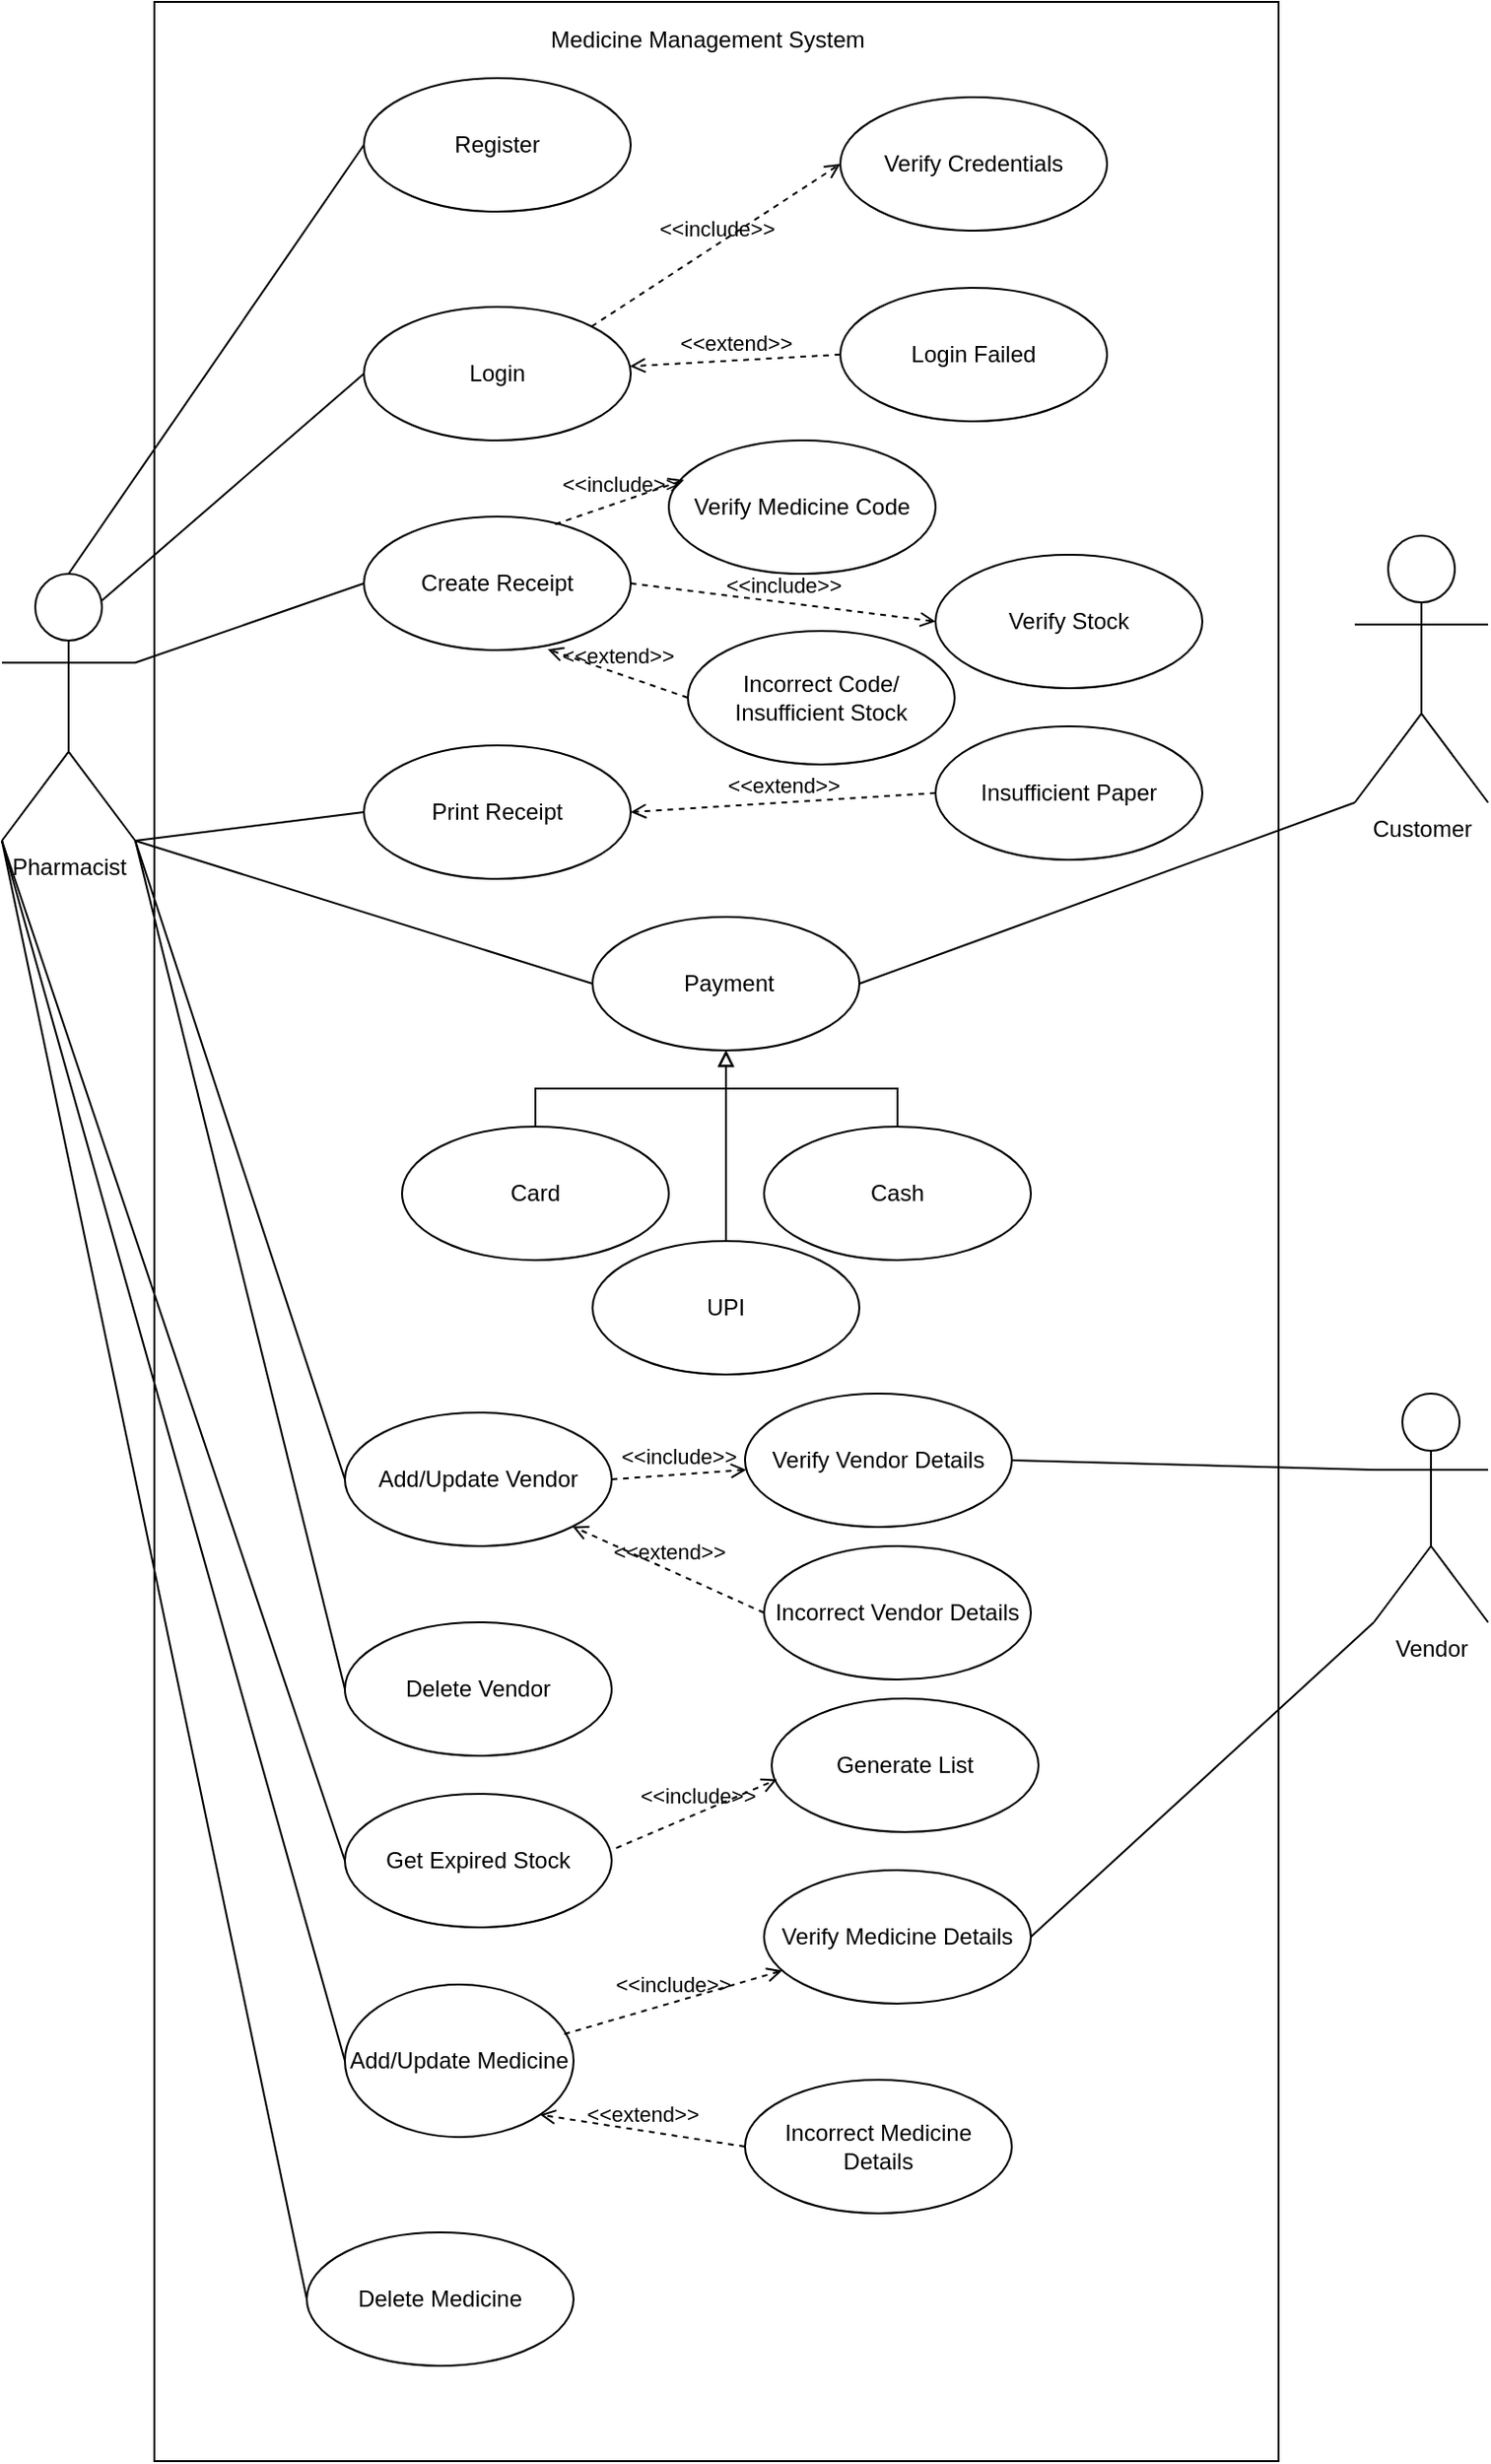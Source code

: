 <mxfile version="17.4.0" type="github" pages="3">
  <diagram id="ElCQLWlFHMuAXOmdIf8C" name="Page-1">
    <mxGraphModel dx="1038" dy="556" grid="1" gridSize="10" guides="1" tooltips="1" connect="1" arrows="1" fold="1" page="1" pageScale="1" pageWidth="827" pageHeight="1169" math="0" shadow="0">
      <root>
        <mxCell id="0" />
        <mxCell id="1" parent="0" />
        <mxCell id="MdpefkmQe82eX2L2h6vF-3" value="" style="rounded=0;whiteSpace=wrap;html=1;" parent="1" vertex="1">
          <mxGeometry x="104" y="60" width="590" height="1290" as="geometry" />
        </mxCell>
        <mxCell id="MdpefkmQe82eX2L2h6vF-4" value="Pharmacist" style="shape=umlActor;verticalLabelPosition=bottom;verticalAlign=top;html=1;outlineConnect=0;" parent="1" vertex="1">
          <mxGeometry x="24" y="360" width="70" height="140" as="geometry" />
        </mxCell>
        <mxCell id="MdpefkmQe82eX2L2h6vF-5" value="Customer" style="shape=umlActor;verticalLabelPosition=bottom;verticalAlign=top;html=1;outlineConnect=0;" parent="1" vertex="1">
          <mxGeometry x="734" y="340" width="70" height="140" as="geometry" />
        </mxCell>
        <mxCell id="MdpefkmQe82eX2L2h6vF-6" value="Register" style="ellipse;whiteSpace=wrap;html=1;" parent="1" vertex="1">
          <mxGeometry x="214" y="100" width="140" height="70" as="geometry" />
        </mxCell>
        <mxCell id="MdpefkmQe82eX2L2h6vF-7" value="Login" style="ellipse;whiteSpace=wrap;html=1;" parent="1" vertex="1">
          <mxGeometry x="214" y="220" width="140" height="70" as="geometry" />
        </mxCell>
        <mxCell id="MdpefkmQe82eX2L2h6vF-8" value="Create Receipt" style="ellipse;whiteSpace=wrap;html=1;" parent="1" vertex="1">
          <mxGeometry x="214" y="330" width="140" height="70" as="geometry" />
        </mxCell>
        <mxCell id="MdpefkmQe82eX2L2h6vF-9" value="Print Receipt" style="ellipse;whiteSpace=wrap;html=1;" parent="1" vertex="1">
          <mxGeometry x="214" y="450" width="140" height="70" as="geometry" />
        </mxCell>
        <mxCell id="MdpefkmQe82eX2L2h6vF-10" value="&amp;nbsp;Payment" style="ellipse;whiteSpace=wrap;html=1;" parent="1" vertex="1">
          <mxGeometry x="334" y="540" width="140" height="70" as="geometry" />
        </mxCell>
        <mxCell id="MdpefkmQe82eX2L2h6vF-11" value="Add/Update Vendor" style="ellipse;whiteSpace=wrap;html=1;" parent="1" vertex="1">
          <mxGeometry x="204" y="800" width="140" height="70" as="geometry" />
        </mxCell>
        <mxCell id="MdpefkmQe82eX2L2h6vF-12" value="Delete Vendor" style="ellipse;whiteSpace=wrap;html=1;" parent="1" vertex="1">
          <mxGeometry x="204" y="910" width="140" height="70" as="geometry" />
        </mxCell>
        <mxCell id="MdpefkmQe82eX2L2h6vF-13" value="Get Expired Stock" style="ellipse;whiteSpace=wrap;html=1;" parent="1" vertex="1">
          <mxGeometry x="204" y="1000" width="140" height="70" as="geometry" />
        </mxCell>
        <mxCell id="MdpefkmQe82eX2L2h6vF-14" value="Add/Update Medicine" style="ellipse;whiteSpace=wrap;html=1;" parent="1" vertex="1">
          <mxGeometry x="204" y="1100" width="120" height="80" as="geometry" />
        </mxCell>
        <mxCell id="MdpefkmQe82eX2L2h6vF-15" value="Delete Medicine" style="ellipse;whiteSpace=wrap;html=1;" parent="1" vertex="1">
          <mxGeometry x="184" y="1230" width="140" height="70" as="geometry" />
        </mxCell>
        <mxCell id="MdpefkmQe82eX2L2h6vF-18" value="" style="endArrow=none;html=1;rounded=0;entryX=0;entryY=0.5;entryDx=0;entryDy=0;exitX=1;exitY=0.333;exitDx=0;exitDy=0;exitPerimeter=0;" parent="1" source="MdpefkmQe82eX2L2h6vF-4" target="MdpefkmQe82eX2L2h6vF-8" edge="1">
          <mxGeometry width="50" height="50" relative="1" as="geometry">
            <mxPoint x="104" y="420" as="sourcePoint" />
            <mxPoint x="154" y="370" as="targetPoint" />
          </mxGeometry>
        </mxCell>
        <mxCell id="MdpefkmQe82eX2L2h6vF-19" value="" style="endArrow=none;html=1;rounded=0;exitX=0.5;exitY=0;exitDx=0;exitDy=0;exitPerimeter=0;entryX=0;entryY=0.5;entryDx=0;entryDy=0;" parent="1" source="MdpefkmQe82eX2L2h6vF-4" target="MdpefkmQe82eX2L2h6vF-6" edge="1">
          <mxGeometry width="50" height="50" relative="1" as="geometry">
            <mxPoint x="74" y="340" as="sourcePoint" />
            <mxPoint x="124" y="290" as="targetPoint" />
          </mxGeometry>
        </mxCell>
        <mxCell id="MdpefkmQe82eX2L2h6vF-20" value="" style="endArrow=none;html=1;rounded=0;exitX=0.75;exitY=0.1;exitDx=0;exitDy=0;exitPerimeter=0;entryX=0;entryY=0.5;entryDx=0;entryDy=0;" parent="1" source="MdpefkmQe82eX2L2h6vF-4" target="MdpefkmQe82eX2L2h6vF-7" edge="1">
          <mxGeometry width="50" height="50" relative="1" as="geometry">
            <mxPoint x="134" y="360" as="sourcePoint" />
            <mxPoint x="184" y="310" as="targetPoint" />
          </mxGeometry>
        </mxCell>
        <mxCell id="MdpefkmQe82eX2L2h6vF-21" value="Verify Credentials" style="ellipse;whiteSpace=wrap;html=1;" parent="1" vertex="1">
          <mxGeometry x="464" y="110" width="140" height="70" as="geometry" />
        </mxCell>
        <mxCell id="MdpefkmQe82eX2L2h6vF-22" value="Login Failed" style="ellipse;whiteSpace=wrap;html=1;" parent="1" vertex="1">
          <mxGeometry x="464" y="210" width="140" height="70" as="geometry" />
        </mxCell>
        <mxCell id="MdpefkmQe82eX2L2h6vF-23" value="&amp;lt;&amp;lt;include&amp;gt;&amp;gt;" style="html=1;verticalAlign=bottom;labelBackgroundColor=none;endArrow=open;endFill=0;dashed=1;rounded=0;exitX=1;exitY=0;exitDx=0;exitDy=0;entryX=0;entryY=0.5;entryDx=0;entryDy=0;" parent="1" source="MdpefkmQe82eX2L2h6vF-7" target="MdpefkmQe82eX2L2h6vF-21" edge="1">
          <mxGeometry width="160" relative="1" as="geometry">
            <mxPoint x="334" y="200" as="sourcePoint" />
            <mxPoint x="494" y="200" as="targetPoint" />
          </mxGeometry>
        </mxCell>
        <mxCell id="iTg3WEkYuRePEVITS8kv-1" value="&amp;lt;&amp;lt;extend&amp;gt;&amp;gt;" style="html=1;verticalAlign=bottom;labelBackgroundColor=none;endArrow=open;endFill=0;dashed=1;rounded=0;exitX=0;exitY=0.5;exitDx=0;exitDy=0;" edge="1" parent="1" source="MdpefkmQe82eX2L2h6vF-22" target="MdpefkmQe82eX2L2h6vF-7">
          <mxGeometry width="160" relative="1" as="geometry">
            <mxPoint x="484" y="300" as="sourcePoint" />
            <mxPoint x="324" y="300" as="targetPoint" />
          </mxGeometry>
        </mxCell>
        <mxCell id="iTg3WEkYuRePEVITS8kv-2" value="Verify Medicine Code" style="ellipse;whiteSpace=wrap;html=1;" vertex="1" parent="1">
          <mxGeometry x="374" y="290" width="140" height="70" as="geometry" />
        </mxCell>
        <mxCell id="iTg3WEkYuRePEVITS8kv-3" value="Verify Stock" style="ellipse;whiteSpace=wrap;html=1;" vertex="1" parent="1">
          <mxGeometry x="514" y="350" width="140" height="70" as="geometry" />
        </mxCell>
        <mxCell id="iTg3WEkYuRePEVITS8kv-4" value="Incorrect Code/&lt;br&gt;Insufficient Stock" style="ellipse;whiteSpace=wrap;html=1;" vertex="1" parent="1">
          <mxGeometry x="384" y="390" width="140" height="70" as="geometry" />
        </mxCell>
        <mxCell id="iTg3WEkYuRePEVITS8kv-5" value="&amp;lt;&amp;lt;include&amp;gt;&amp;gt;" style="html=1;verticalAlign=bottom;labelBackgroundColor=none;endArrow=open;endFill=0;dashed=1;rounded=0;entryX=0.057;entryY=0.297;entryDx=0;entryDy=0;entryPerimeter=0;exitX=0.717;exitY=0.057;exitDx=0;exitDy=0;exitPerimeter=0;" edge="1" parent="1" source="MdpefkmQe82eX2L2h6vF-8" target="iTg3WEkYuRePEVITS8kv-2">
          <mxGeometry width="160" relative="1" as="geometry">
            <mxPoint x="304" y="330" as="sourcePoint" />
            <mxPoint x="464" y="330" as="targetPoint" />
          </mxGeometry>
        </mxCell>
        <mxCell id="iTg3WEkYuRePEVITS8kv-6" value="&amp;lt;&amp;lt;include&amp;gt;&amp;gt;" style="html=1;verticalAlign=bottom;labelBackgroundColor=none;endArrow=open;endFill=0;dashed=1;rounded=0;exitX=1;exitY=0.5;exitDx=0;exitDy=0;entryX=0;entryY=0.5;entryDx=0;entryDy=0;" edge="1" parent="1" source="MdpefkmQe82eX2L2h6vF-8" target="iTg3WEkYuRePEVITS8kv-3">
          <mxGeometry width="160" relative="1" as="geometry">
            <mxPoint x="274" y="410" as="sourcePoint" />
            <mxPoint x="434" y="410" as="targetPoint" />
          </mxGeometry>
        </mxCell>
        <mxCell id="iTg3WEkYuRePEVITS8kv-7" value="&amp;lt;&amp;lt;extend&amp;gt;&amp;gt;" style="html=1;verticalAlign=bottom;labelBackgroundColor=none;endArrow=open;endFill=0;dashed=1;rounded=0;exitX=0;exitY=0.5;exitDx=0;exitDy=0;entryX=0.689;entryY=0.994;entryDx=0;entryDy=0;entryPerimeter=0;" edge="1" parent="1" source="iTg3WEkYuRePEVITS8kv-4" target="MdpefkmQe82eX2L2h6vF-8">
          <mxGeometry width="160" relative="1" as="geometry">
            <mxPoint x="334" y="440" as="sourcePoint" />
            <mxPoint x="174" y="440" as="targetPoint" />
          </mxGeometry>
        </mxCell>
        <mxCell id="iTg3WEkYuRePEVITS8kv-8" value="&amp;lt;&amp;lt;extend&amp;gt;&amp;gt;" style="html=1;verticalAlign=bottom;labelBackgroundColor=none;endArrow=open;endFill=0;dashed=1;rounded=0;entryX=1;entryY=0.5;entryDx=0;entryDy=0;exitX=0;exitY=0.5;exitDx=0;exitDy=0;" edge="1" parent="1" source="iTg3WEkYuRePEVITS8kv-9" target="MdpefkmQe82eX2L2h6vF-9">
          <mxGeometry width="160" relative="1" as="geometry">
            <mxPoint x="514" y="490" as="sourcePoint" />
            <mxPoint x="354" y="490" as="targetPoint" />
          </mxGeometry>
        </mxCell>
        <mxCell id="iTg3WEkYuRePEVITS8kv-9" value="Insufficient Paper" style="ellipse;whiteSpace=wrap;html=1;" vertex="1" parent="1">
          <mxGeometry x="514" y="440" width="140" height="70" as="geometry" />
        </mxCell>
        <mxCell id="iTg3WEkYuRePEVITS8kv-10" value="" style="endArrow=none;html=1;rounded=0;exitX=1;exitY=1;exitDx=0;exitDy=0;exitPerimeter=0;entryX=0;entryY=0.5;entryDx=0;entryDy=0;" edge="1" parent="1" source="MdpefkmQe82eX2L2h6vF-4" target="MdpefkmQe82eX2L2h6vF-9">
          <mxGeometry width="50" height="50" relative="1" as="geometry">
            <mxPoint x="84" y="490" as="sourcePoint" />
            <mxPoint x="134" y="440" as="targetPoint" />
          </mxGeometry>
        </mxCell>
        <mxCell id="iTg3WEkYuRePEVITS8kv-11" value="" style="endArrow=none;html=1;rounded=0;exitX=1;exitY=1;exitDx=0;exitDy=0;exitPerimeter=0;entryX=0;entryY=0.5;entryDx=0;entryDy=0;" edge="1" parent="1" source="MdpefkmQe82eX2L2h6vF-4" target="MdpefkmQe82eX2L2h6vF-10">
          <mxGeometry width="50" height="50" relative="1" as="geometry">
            <mxPoint x="104" y="580" as="sourcePoint" />
            <mxPoint x="154" y="530" as="targetPoint" />
          </mxGeometry>
        </mxCell>
        <mxCell id="iTg3WEkYuRePEVITS8kv-12" value="" style="endArrow=none;html=1;rounded=0;exitX=1;exitY=0.5;exitDx=0;exitDy=0;entryX=0;entryY=1;entryDx=0;entryDy=0;entryPerimeter=0;" edge="1" parent="1" source="MdpefkmQe82eX2L2h6vF-10" target="MdpefkmQe82eX2L2h6vF-5">
          <mxGeometry width="50" height="50" relative="1" as="geometry">
            <mxPoint x="404" y="620" as="sourcePoint" />
            <mxPoint x="454" y="570" as="targetPoint" />
          </mxGeometry>
        </mxCell>
        <mxCell id="iTg3WEkYuRePEVITS8kv-16" style="edgeStyle=orthogonalEdgeStyle;rounded=0;orthogonalLoop=1;jettySize=auto;html=1;endArrow=block;endFill=0;" edge="1" parent="1" source="iTg3WEkYuRePEVITS8kv-13" target="MdpefkmQe82eX2L2h6vF-10">
          <mxGeometry relative="1" as="geometry" />
        </mxCell>
        <mxCell id="iTg3WEkYuRePEVITS8kv-13" value="Card" style="ellipse;whiteSpace=wrap;html=1;" vertex="1" parent="1">
          <mxGeometry x="234" y="650" width="140" height="70" as="geometry" />
        </mxCell>
        <mxCell id="iTg3WEkYuRePEVITS8kv-17" style="edgeStyle=orthogonalEdgeStyle;rounded=0;orthogonalLoop=1;jettySize=auto;html=1;exitX=0.5;exitY=0;exitDx=0;exitDy=0;entryX=0.5;entryY=1;entryDx=0;entryDy=0;endArrow=block;endFill=0;" edge="1" parent="1" source="iTg3WEkYuRePEVITS8kv-14" target="MdpefkmQe82eX2L2h6vF-10">
          <mxGeometry relative="1" as="geometry" />
        </mxCell>
        <mxCell id="iTg3WEkYuRePEVITS8kv-14" value="Cash" style="ellipse;whiteSpace=wrap;html=1;" vertex="1" parent="1">
          <mxGeometry x="424" y="650" width="140" height="70" as="geometry" />
        </mxCell>
        <mxCell id="iTg3WEkYuRePEVITS8kv-18" style="edgeStyle=orthogonalEdgeStyle;rounded=0;orthogonalLoop=1;jettySize=auto;html=1;endArrow=block;endFill=0;entryX=0.5;entryY=1;entryDx=0;entryDy=0;" edge="1" parent="1" source="iTg3WEkYuRePEVITS8kv-15" target="MdpefkmQe82eX2L2h6vF-10">
          <mxGeometry relative="1" as="geometry">
            <mxPoint x="404" y="610" as="targetPoint" />
          </mxGeometry>
        </mxCell>
        <mxCell id="iTg3WEkYuRePEVITS8kv-15" value="UPI" style="ellipse;whiteSpace=wrap;html=1;" vertex="1" parent="1">
          <mxGeometry x="334" y="710" width="140" height="70" as="geometry" />
        </mxCell>
        <mxCell id="iTg3WEkYuRePEVITS8kv-19" value="Verify Vendor Details" style="ellipse;whiteSpace=wrap;html=1;" vertex="1" parent="1">
          <mxGeometry x="414" y="790" width="140" height="70" as="geometry" />
        </mxCell>
        <mxCell id="iTg3WEkYuRePEVITS8kv-20" value="Vendor" style="shape=umlActor;verticalLabelPosition=bottom;verticalAlign=top;html=1;outlineConnect=0;" vertex="1" parent="1">
          <mxGeometry x="744" y="790" width="60" height="120" as="geometry" />
        </mxCell>
        <mxCell id="iTg3WEkYuRePEVITS8kv-21" value="" style="endArrow=none;html=1;rounded=0;exitX=1;exitY=0.5;exitDx=0;exitDy=0;entryX=0;entryY=0.333;entryDx=0;entryDy=0;entryPerimeter=0;" edge="1" parent="1" source="iTg3WEkYuRePEVITS8kv-19" target="iTg3WEkYuRePEVITS8kv-20">
          <mxGeometry width="50" height="50" relative="1" as="geometry">
            <mxPoint x="584" y="870" as="sourcePoint" />
            <mxPoint x="634" y="820" as="targetPoint" />
          </mxGeometry>
        </mxCell>
        <mxCell id="iTg3WEkYuRePEVITS8kv-22" value="" style="endArrow=none;html=1;rounded=0;exitX=1;exitY=1;exitDx=0;exitDy=0;exitPerimeter=0;entryX=0;entryY=0.5;entryDx=0;entryDy=0;" edge="1" parent="1" source="MdpefkmQe82eX2L2h6vF-4" target="MdpefkmQe82eX2L2h6vF-11">
          <mxGeometry width="50" height="50" relative="1" as="geometry">
            <mxPoint x="44" y="950" as="sourcePoint" />
            <mxPoint x="94" y="900" as="targetPoint" />
          </mxGeometry>
        </mxCell>
        <mxCell id="iTg3WEkYuRePEVITS8kv-24" value="" style="endArrow=none;html=1;rounded=0;exitX=1;exitY=1;exitDx=0;exitDy=0;exitPerimeter=0;entryX=0;entryY=0.5;entryDx=0;entryDy=0;" edge="1" parent="1" source="MdpefkmQe82eX2L2h6vF-4" target="MdpefkmQe82eX2L2h6vF-12">
          <mxGeometry width="50" height="50" relative="1" as="geometry">
            <mxPoint x="34" y="670" as="sourcePoint" />
            <mxPoint x="84" y="620" as="targetPoint" />
          </mxGeometry>
        </mxCell>
        <mxCell id="iTg3WEkYuRePEVITS8kv-25" value="" style="endArrow=none;html=1;rounded=0;exitX=0;exitY=1;exitDx=0;exitDy=0;exitPerimeter=0;entryX=0;entryY=0.5;entryDx=0;entryDy=0;" edge="1" parent="1" source="MdpefkmQe82eX2L2h6vF-4" target="MdpefkmQe82eX2L2h6vF-13">
          <mxGeometry width="50" height="50" relative="1" as="geometry">
            <mxPoint x="44" y="830" as="sourcePoint" />
            <mxPoint x="94" y="780" as="targetPoint" />
          </mxGeometry>
        </mxCell>
        <mxCell id="iTg3WEkYuRePEVITS8kv-26" value="" style="endArrow=none;html=1;rounded=0;exitX=0;exitY=1;exitDx=0;exitDy=0;exitPerimeter=0;entryX=0;entryY=0.5;entryDx=0;entryDy=0;" edge="1" parent="1" source="MdpefkmQe82eX2L2h6vF-4" target="MdpefkmQe82eX2L2h6vF-14">
          <mxGeometry width="50" height="50" relative="1" as="geometry">
            <mxPoint x="34" y="950" as="sourcePoint" />
            <mxPoint x="84" y="900" as="targetPoint" />
          </mxGeometry>
        </mxCell>
        <mxCell id="iTg3WEkYuRePEVITS8kv-27" value="" style="endArrow=none;html=1;rounded=0;exitX=0;exitY=1;exitDx=0;exitDy=0;exitPerimeter=0;entryX=0;entryY=0.5;entryDx=0;entryDy=0;" edge="1" parent="1" source="MdpefkmQe82eX2L2h6vF-4" target="MdpefkmQe82eX2L2h6vF-15">
          <mxGeometry width="50" height="50" relative="1" as="geometry">
            <mxPoint x="44" y="880" as="sourcePoint" />
            <mxPoint x="94" y="830" as="targetPoint" />
          </mxGeometry>
        </mxCell>
        <mxCell id="iTg3WEkYuRePEVITS8kv-28" value="&amp;lt;&amp;lt;include&amp;gt;&amp;gt;" style="html=1;verticalAlign=bottom;labelBackgroundColor=none;endArrow=open;endFill=0;dashed=1;rounded=0;exitX=1;exitY=0.5;exitDx=0;exitDy=0;" edge="1" parent="1" source="MdpefkmQe82eX2L2h6vF-11" target="iTg3WEkYuRePEVITS8kv-19">
          <mxGeometry width="160" relative="1" as="geometry">
            <mxPoint x="344" y="810" as="sourcePoint" />
            <mxPoint x="504" y="810" as="targetPoint" />
          </mxGeometry>
        </mxCell>
        <mxCell id="iTg3WEkYuRePEVITS8kv-29" value="&amp;lt;&amp;lt;extend&amp;gt;&amp;gt;" style="html=1;verticalAlign=bottom;labelBackgroundColor=none;endArrow=open;endFill=0;dashed=1;rounded=0;exitX=0;exitY=0.5;exitDx=0;exitDy=0;entryX=1;entryY=1;entryDx=0;entryDy=0;" edge="1" parent="1" source="iTg3WEkYuRePEVITS8kv-30" target="MdpefkmQe82eX2L2h6vF-11">
          <mxGeometry width="160" relative="1" as="geometry">
            <mxPoint x="414" y="880" as="sourcePoint" />
            <mxPoint x="344" y="880" as="targetPoint" />
          </mxGeometry>
        </mxCell>
        <mxCell id="iTg3WEkYuRePEVITS8kv-30" value="Incorrect Vendor Details" style="ellipse;whiteSpace=wrap;html=1;" vertex="1" parent="1">
          <mxGeometry x="424" y="870" width="140" height="70" as="geometry" />
        </mxCell>
        <mxCell id="iTg3WEkYuRePEVITS8kv-31" value="Verify Medicine Details" style="ellipse;whiteSpace=wrap;html=1;" vertex="1" parent="1">
          <mxGeometry x="424" y="1040" width="140" height="70" as="geometry" />
        </mxCell>
        <mxCell id="iTg3WEkYuRePEVITS8kv-32" value="" style="endArrow=none;html=1;rounded=0;exitX=1;exitY=0.5;exitDx=0;exitDy=0;entryX=0;entryY=1;entryDx=0;entryDy=0;entryPerimeter=0;" edge="1" parent="1" source="iTg3WEkYuRePEVITS8kv-31" target="iTg3WEkYuRePEVITS8kv-20">
          <mxGeometry width="50" height="50" relative="1" as="geometry">
            <mxPoint x="584" y="1070" as="sourcePoint" />
            <mxPoint x="744" y="1110" as="targetPoint" />
          </mxGeometry>
        </mxCell>
        <mxCell id="iTg3WEkYuRePEVITS8kv-33" value="&amp;lt;&amp;lt;include&amp;gt;&amp;gt;" style="html=1;verticalAlign=bottom;labelBackgroundColor=none;endArrow=open;endFill=0;dashed=1;rounded=0;exitX=0.96;exitY=0.325;exitDx=0;exitDy=0;exitPerimeter=0;" edge="1" parent="1" target="iTg3WEkYuRePEVITS8kv-31" source="MdpefkmQe82eX2L2h6vF-14">
          <mxGeometry width="160" relative="1" as="geometry">
            <mxPoint x="344" y="1035" as="sourcePoint" />
            <mxPoint x="504" y="1010" as="targetPoint" />
          </mxGeometry>
        </mxCell>
        <mxCell id="iTg3WEkYuRePEVITS8kv-34" value="&amp;lt;&amp;lt;extend&amp;gt;&amp;gt;" style="html=1;verticalAlign=bottom;labelBackgroundColor=none;endArrow=open;endFill=0;dashed=1;rounded=0;exitX=0;exitY=0.5;exitDx=0;exitDy=0;entryX=1;entryY=1;entryDx=0;entryDy=0;" edge="1" parent="1" source="iTg3WEkYuRePEVITS8kv-35" target="MdpefkmQe82eX2L2h6vF-14">
          <mxGeometry width="160" relative="1" as="geometry">
            <mxPoint x="409.26" y="1080.27" as="sourcePoint" />
            <mxPoint x="314" y="1060" as="targetPoint" />
          </mxGeometry>
        </mxCell>
        <mxCell id="iTg3WEkYuRePEVITS8kv-35" value="Incorrect Medicine Details" style="ellipse;whiteSpace=wrap;html=1;" vertex="1" parent="1">
          <mxGeometry x="414" y="1150" width="140" height="70" as="geometry" />
        </mxCell>
        <mxCell id="iTg3WEkYuRePEVITS8kv-36" value="Generate List" style="ellipse;whiteSpace=wrap;html=1;" vertex="1" parent="1">
          <mxGeometry x="428" y="950" width="140" height="70" as="geometry" />
        </mxCell>
        <mxCell id="iTg3WEkYuRePEVITS8kv-37" value="&amp;lt;&amp;lt;include&amp;gt;&amp;gt;" style="html=1;verticalAlign=bottom;labelBackgroundColor=none;endArrow=open;endFill=0;dashed=1;rounded=0;exitX=1.017;exitY=0.406;exitDx=0;exitDy=0;exitPerimeter=0;entryX=0.02;entryY=0.606;entryDx=0;entryDy=0;entryPerimeter=0;" edge="1" parent="1" source="MdpefkmQe82eX2L2h6vF-13" target="iTg3WEkYuRePEVITS8kv-36">
          <mxGeometry width="160" relative="1" as="geometry">
            <mxPoint x="344" y="1000" as="sourcePoint" />
            <mxPoint x="504" y="1000" as="targetPoint" />
          </mxGeometry>
        </mxCell>
        <mxCell id="iTg3WEkYuRePEVITS8kv-38" value="Medicine Management System" style="text;html=1;align=center;verticalAlign=middle;resizable=0;points=[];autosize=1;strokeColor=none;fillColor=none;" vertex="1" parent="1">
          <mxGeometry x="304" y="70" width="180" height="20" as="geometry" />
        </mxCell>
      </root>
    </mxGraphModel>
  </diagram>
  <diagram id="rJTV0RtXfdxUHkipLIda" name="Page-2">
    <mxGraphModel dx="1038" dy="556" grid="1" gridSize="10" guides="1" tooltips="1" connect="1" arrows="1" fold="1" page="1" pageScale="1" pageWidth="827" pageHeight="1169" math="0" shadow="0">
      <root>
        <mxCell id="0" />
        <mxCell id="1" parent="0" />
        <mxCell id="6Lqh9UdUOOLKBgLbr4eT-1" value="Medicine&lt;br&gt;Management &lt;br&gt;System" style="shape=ellipse;html=1;dashed=0;whitespace=wrap;aspect=fixed;perimeter=ellipsePerimeter;" vertex="1" parent="1">
          <mxGeometry x="550" y="70" width="150" height="150" as="geometry" />
        </mxCell>
        <mxCell id="6Lqh9UdUOOLKBgLbr4eT-2" value="Pharmacist" style="html=1;dashed=0;whitespace=wrap;" vertex="1" parent="1">
          <mxGeometry x="250" y="240" width="100" height="50" as="geometry" />
        </mxCell>
        <mxCell id="6Lqh9UdUOOLKBgLbr4eT-3" value="" style="curved=1;endArrow=classic;html=1;rounded=0;exitX=0.672;exitY=-0.008;exitDx=0;exitDy=0;entryX=0.053;entryY=0.299;entryDx=0;entryDy=0;entryPerimeter=0;exitPerimeter=0;" edge="1" parent="1" source="6Lqh9UdUOOLKBgLbr4eT-2" target="6Lqh9UdUOOLKBgLbr4eT-1">
          <mxGeometry width="50" height="50" relative="1" as="geometry">
            <mxPoint x="320" y="210" as="sourcePoint" />
            <mxPoint x="370" y="160" as="targetPoint" />
            <Array as="points">
              <mxPoint x="340" y="190" />
              <mxPoint x="460" y="110" />
            </Array>
          </mxGeometry>
        </mxCell>
        <mxCell id="6Lqh9UdUOOLKBgLbr4eT-4" value="" style="curved=1;endArrow=classic;html=1;rounded=0;entryX=0.75;entryY=1;entryDx=0;entryDy=0;" edge="1" parent="1" source="6Lqh9UdUOOLKBgLbr4eT-1" target="6Lqh9UdUOOLKBgLbr4eT-2">
          <mxGeometry width="50" height="50" relative="1" as="geometry">
            <mxPoint x="430" y="330" as="sourcePoint" />
            <mxPoint x="290" y="320" as="targetPoint" />
            <Array as="points">
              <mxPoint x="540" y="270" />
              <mxPoint x="410" y="310" />
            </Array>
          </mxGeometry>
        </mxCell>
        <mxCell id="6Lqh9UdUOOLKBgLbr4eT-5" value="Context Diagram&lt;br&gt;" style="text;html=1;align=center;verticalAlign=middle;resizable=0;points=[];autosize=1;strokeColor=none;fillColor=none;" vertex="1" parent="1">
          <mxGeometry x="430" y="330" width="110" height="20" as="geometry" />
        </mxCell>
        <mxCell id="6Lqh9UdUOOLKBgLbr4eT-6" value="Login System&lt;br&gt;(0.1)" style="shape=ellipse;html=1;dashed=0;whitespace=wrap;aspect=fixed;perimeter=ellipsePerimeter;" vertex="1" parent="1">
          <mxGeometry x="50" y="490" width="70" height="70" as="geometry" />
        </mxCell>
        <mxCell id="6Lqh9UdUOOLKBgLbr4eT-11" value="" style="curved=1;endArrow=classic;html=1;rounded=0;entryX=0;entryY=0.5;entryDx=0;entryDy=0;" edge="1" parent="1" target="6Lqh9UdUOOLKBgLbr4eT-6">
          <mxGeometry width="50" height="50" relative="1" as="geometry">
            <mxPoint x="20" y="590" as="sourcePoint" />
            <mxPoint x="73.185" y="620.0" as="targetPoint" />
            <Array as="points">
              <mxPoint x="20" y="525" />
            </Array>
          </mxGeometry>
        </mxCell>
        <mxCell id="6Lqh9UdUOOLKBgLbr4eT-13" value="Dashboard&lt;br&gt;0.2" style="ellipse;whiteSpace=wrap;html=1;aspect=fixed;" vertex="1" parent="1">
          <mxGeometry x="180" y="560" width="80" height="80" as="geometry" />
        </mxCell>
        <mxCell id="6Lqh9UdUOOLKBgLbr4eT-19" value="" style="curved=1;endArrow=classic;html=1;rounded=0;entryX=0;entryY=0;entryDx=0;entryDy=0;exitX=1;exitY=0;exitDx=0;exitDy=0;" edge="1" parent="1" source="6Lqh9UdUOOLKBgLbr4eT-6" target="6Lqh9UdUOOLKBgLbr4eT-13">
          <mxGeometry width="50" height="50" relative="1" as="geometry">
            <mxPoint x="220" y="490" as="sourcePoint" />
            <mxPoint x="300" y="368.17" as="targetPoint" />
            <Array as="points">
              <mxPoint x="170" y="480" />
            </Array>
          </mxGeometry>
        </mxCell>
        <mxCell id="6Lqh9UdUOOLKBgLbr4eT-20" value="User Details" style="edgeLabel;html=1;align=center;verticalAlign=middle;resizable=0;points=[];" vertex="1" connectable="0" parent="6Lqh9UdUOOLKBgLbr4eT-19">
          <mxGeometry x="-0.46" y="-16" relative="1" as="geometry">
            <mxPoint x="-1" as="offset" />
          </mxGeometry>
        </mxCell>
        <mxCell id="6Lqh9UdUOOLKBgLbr4eT-21" value="Manage&amp;nbsp;&lt;br&gt;Vendor&lt;br&gt;0.3" style="ellipse;whiteSpace=wrap;html=1;aspect=fixed;" vertex="1" parent="1">
          <mxGeometry x="380" y="410" width="80" height="80" as="geometry" />
        </mxCell>
        <mxCell id="6Lqh9UdUOOLKBgLbr4eT-22" value="Manage&amp;nbsp;&lt;br&gt;Medicine&lt;br&gt;(0.4)" style="ellipse;whiteSpace=wrap;html=1;aspect=fixed;" vertex="1" parent="1">
          <mxGeometry x="414" y="570" width="80" height="80" as="geometry" />
        </mxCell>
        <mxCell id="6Lqh9UdUOOLKBgLbr4eT-23" value="Manage&lt;br&gt;Orders&lt;br&gt;0.5" style="ellipse;whiteSpace=wrap;html=1;aspect=fixed;" vertex="1" parent="1">
          <mxGeometry x="390" y="720" width="80" height="80" as="geometry" />
        </mxCell>
        <mxCell id="6Lqh9UdUOOLKBgLbr4eT-25" value="" style="curved=1;endArrow=classic;html=1;rounded=0;exitX=1;exitY=0;exitDx=0;exitDy=0;" edge="1" parent="1" source="6Lqh9UdUOOLKBgLbr4eT-13" target="6Lqh9UdUOOLKBgLbr4eT-21">
          <mxGeometry width="50" height="50" relative="1" as="geometry">
            <mxPoint x="290" y="680" as="sourcePoint" />
            <mxPoint x="315" y="585" as="targetPoint" />
            <Array as="points">
              <mxPoint x="330" y="530" />
            </Array>
          </mxGeometry>
        </mxCell>
        <mxCell id="6Lqh9UdUOOLKBgLbr4eT-27" value="Vendor&amp;nbsp;" style="edgeLabel;html=1;align=center;verticalAlign=middle;resizable=0;points=[];" vertex="1" connectable="0" parent="6Lqh9UdUOOLKBgLbr4eT-25">
          <mxGeometry x="-0.107" y="3" relative="1" as="geometry">
            <mxPoint as="offset" />
          </mxGeometry>
        </mxCell>
        <mxCell id="6Lqh9UdUOOLKBgLbr4eT-28" value="" style="curved=1;endArrow=classic;html=1;rounded=0;entryX=0;entryY=0.5;entryDx=0;entryDy=0;" edge="1" parent="1" source="6Lqh9UdUOOLKBgLbr4eT-13" target="6Lqh9UdUOOLKBgLbr4eT-22">
          <mxGeometry width="50" height="50" relative="1" as="geometry">
            <mxPoint x="280" y="670" as="sourcePoint" />
            <mxPoint x="330" y="620" as="targetPoint" />
            <Array as="points">
              <mxPoint x="310" y="600" />
              <mxPoint x="360" y="600" />
            </Array>
          </mxGeometry>
        </mxCell>
        <mxCell id="6Lqh9UdUOOLKBgLbr4eT-29" value="Medicine&amp;nbsp;" style="edgeLabel;html=1;align=center;verticalAlign=middle;resizable=0;points=[];" vertex="1" connectable="0" parent="6Lqh9UdUOOLKBgLbr4eT-28">
          <mxGeometry x="-0.056" y="-2" relative="1" as="geometry">
            <mxPoint as="offset" />
          </mxGeometry>
        </mxCell>
        <mxCell id="6Lqh9UdUOOLKBgLbr4eT-30" value="" style="curved=1;endArrow=classic;html=1;rounded=0;" edge="1" parent="1">
          <mxGeometry width="50" height="50" relative="1" as="geometry">
            <mxPoint x="20" y="720" as="sourcePoint" />
            <mxPoint x="190" y="630" as="targetPoint" />
            <Array as="points">
              <mxPoint x="120" y="720" />
            </Array>
          </mxGeometry>
        </mxCell>
        <mxCell id="6Lqh9UdUOOLKBgLbr4eT-32" value="" style="curved=1;endArrow=classic;html=1;rounded=0;entryX=0.06;entryY=0.205;entryDx=0;entryDy=0;entryPerimeter=0;exitX=0.795;exitY=0.965;exitDx=0;exitDy=0;exitPerimeter=0;" edge="1" parent="1" source="6Lqh9UdUOOLKBgLbr4eT-13" target="6Lqh9UdUOOLKBgLbr4eT-23">
          <mxGeometry width="50" height="50" relative="1" as="geometry">
            <mxPoint x="260" y="760" as="sourcePoint" />
            <mxPoint x="310" y="710" as="targetPoint" />
            <Array as="points">
              <mxPoint x="320" y="680" />
            </Array>
          </mxGeometry>
        </mxCell>
        <mxCell id="6Lqh9UdUOOLKBgLbr4eT-33" value="Order" style="edgeLabel;html=1;align=center;verticalAlign=middle;resizable=0;points=[];" vertex="1" connectable="0" parent="6Lqh9UdUOOLKBgLbr4eT-32">
          <mxGeometry x="-0.155" y="-2" relative="1" as="geometry">
            <mxPoint x="-1" as="offset" />
          </mxGeometry>
        </mxCell>
        <mxCell id="6Lqh9UdUOOLKBgLbr4eT-34" value="Vendor Database" style="html=1;dashed=0;whitespace=wrap;shape=partialRectangle;right=0;left=0;" vertex="1" parent="1">
          <mxGeometry x="580" y="400" width="100" height="30" as="geometry" />
        </mxCell>
        <mxCell id="6Lqh9UdUOOLKBgLbr4eT-35" value="Medicine Database" style="html=1;dashed=0;whitespace=wrap;shape=partialRectangle;right=0;left=0;" vertex="1" parent="1">
          <mxGeometry x="575" y="595" width="100" height="30" as="geometry" />
        </mxCell>
        <mxCell id="6Lqh9UdUOOLKBgLbr4eT-36" value="Purchase Database" style="html=1;dashed=0;whitespace=wrap;shape=partialRectangle;right=0;left=0;" vertex="1" parent="1">
          <mxGeometry x="580" y="770" width="100" height="30" as="geometry" />
        </mxCell>
        <mxCell id="6Lqh9UdUOOLKBgLbr4eT-37" value="" style="curved=1;endArrow=classic;html=1;rounded=0;exitX=1;exitY=0;exitDx=0;exitDy=0;entryX=0.25;entryY=0;entryDx=0;entryDy=0;" edge="1" parent="1" source="6Lqh9UdUOOLKBgLbr4eT-21" target="6Lqh9UdUOOLKBgLbr4eT-34">
          <mxGeometry width="50" height="50" relative="1" as="geometry">
            <mxPoint x="470" y="420" as="sourcePoint" />
            <mxPoint x="520" y="370" as="targetPoint" />
            <Array as="points">
              <mxPoint x="470" y="390" />
              <mxPoint x="540" y="380" />
            </Array>
          </mxGeometry>
        </mxCell>
        <mxCell id="6Lqh9UdUOOLKBgLbr4eT-38" value="" style="curved=1;endArrow=classic;html=1;rounded=0;exitX=0.25;exitY=1;exitDx=0;exitDy=0;entryX=1;entryY=1;entryDx=0;entryDy=0;" edge="1" parent="1" source="6Lqh9UdUOOLKBgLbr4eT-34" target="6Lqh9UdUOOLKBgLbr4eT-21">
          <mxGeometry width="50" height="50" relative="1" as="geometry">
            <mxPoint x="560" y="520" as="sourcePoint" />
            <mxPoint x="610" y="470" as="targetPoint" />
            <Array as="points">
              <mxPoint x="560" y="480" />
            </Array>
          </mxGeometry>
        </mxCell>
        <mxCell id="6Lqh9UdUOOLKBgLbr4eT-39" value="" style="curved=1;endArrow=classic;html=1;rounded=0;exitX=0.5;exitY=0;exitDx=0;exitDy=0;entryX=0.326;entryY=0.02;entryDx=0;entryDy=0;entryPerimeter=0;" edge="1" parent="1" source="6Lqh9UdUOOLKBgLbr4eT-22" target="6Lqh9UdUOOLKBgLbr4eT-35">
          <mxGeometry width="50" height="50" relative="1" as="geometry">
            <mxPoint x="510" y="590" as="sourcePoint" />
            <mxPoint x="560" y="540" as="targetPoint" />
            <Array as="points">
              <mxPoint x="490" y="550" />
              <mxPoint x="550" y="550" />
            </Array>
          </mxGeometry>
        </mxCell>
        <mxCell id="6Lqh9UdUOOLKBgLbr4eT-40" value="" style="curved=1;endArrow=classic;html=1;rounded=0;entryX=0.5;entryY=1;entryDx=0;entryDy=0;exitX=0.25;exitY=1;exitDx=0;exitDy=0;" edge="1" parent="1" source="6Lqh9UdUOOLKBgLbr4eT-35" target="6Lqh9UdUOOLKBgLbr4eT-22">
          <mxGeometry width="50" height="50" relative="1" as="geometry">
            <mxPoint x="520" y="690" as="sourcePoint" />
            <mxPoint x="570" y="640" as="targetPoint" />
            <Array as="points">
              <mxPoint x="540" y="660" />
              <mxPoint x="490" y="670" />
            </Array>
          </mxGeometry>
        </mxCell>
        <mxCell id="6Lqh9UdUOOLKBgLbr4eT-41" value="" style="curved=1;endArrow=classic;html=1;rounded=0;entryX=0.25;entryY=0;entryDx=0;entryDy=0;exitX=1;exitY=0;exitDx=0;exitDy=0;" edge="1" parent="1" source="6Lqh9UdUOOLKBgLbr4eT-23" target="6Lqh9UdUOOLKBgLbr4eT-36">
          <mxGeometry width="50" height="50" relative="1" as="geometry">
            <mxPoint x="510" y="770" as="sourcePoint" />
            <mxPoint x="560" y="720" as="targetPoint" />
            <Array as="points">
              <mxPoint x="490" y="700" />
              <mxPoint x="570" y="710" />
            </Array>
          </mxGeometry>
        </mxCell>
        <mxCell id="6Lqh9UdUOOLKBgLbr4eT-42" value="" style="curved=1;endArrow=classic;html=1;rounded=0;entryX=0.75;entryY=0.955;entryDx=0;entryDy=0;entryPerimeter=0;exitX=0.25;exitY=1;exitDx=0;exitDy=0;" edge="1" parent="1" source="6Lqh9UdUOOLKBgLbr4eT-36" target="6Lqh9UdUOOLKBgLbr4eT-23">
          <mxGeometry width="50" height="50" relative="1" as="geometry">
            <mxPoint x="510" y="830" as="sourcePoint" />
            <mxPoint x="560" y="780" as="targetPoint" />
            <Array as="points">
              <mxPoint x="560" y="830" />
              <mxPoint x="490" y="820" />
            </Array>
          </mxGeometry>
        </mxCell>
        <mxCell id="6Lqh9UdUOOLKBgLbr4eT-112" value="Register&lt;br&gt;0.1.1" style="shape=ellipse;html=1;dashed=0;whitespace=wrap;aspect=fixed;perimeter=ellipsePerimeter;" vertex="1" parent="1">
          <mxGeometry x="125" y="1040" width="60" height="60" as="geometry" />
        </mxCell>
        <mxCell id="6Lqh9UdUOOLKBgLbr4eT-113" value="" style="curved=1;endArrow=classic;html=1;rounded=0;entryX=0;entryY=0.5;entryDx=0;entryDy=0;" edge="1" parent="1">
          <mxGeometry width="50" height="50" relative="1" as="geometry">
            <mxPoint x="75" y="1120" as="sourcePoint" />
            <mxPoint x="125" y="1070" as="targetPoint" />
            <Array as="points">
              <mxPoint x="95" y="1070" />
            </Array>
          </mxGeometry>
        </mxCell>
        <mxCell id="6Lqh9UdUOOLKBgLbr4eT-114" value="User Details" style="edgeLabel;html=1;align=center;verticalAlign=middle;resizable=0;points=[];" vertex="1" connectable="0" parent="6Lqh9UdUOOLKBgLbr4eT-113">
          <mxGeometry x="-0.065" y="-2" relative="1" as="geometry">
            <mxPoint as="offset" />
          </mxGeometry>
        </mxCell>
        <mxCell id="6Lqh9UdUOOLKBgLbr4eT-115" value="User Database" style="html=1;dashed=0;whitespace=wrap;shape=partialRectangle;right=0;left=0;" vertex="1" parent="1">
          <mxGeometry x="215" y="1100" width="100" height="30" as="geometry" />
        </mxCell>
        <mxCell id="6Lqh9UdUOOLKBgLbr4eT-116" value="" style="curved=1;endArrow=classic;html=1;rounded=0;entryX=0.5;entryY=0;entryDx=0;entryDy=0;exitX=0.973;exitY=0.34;exitDx=0;exitDy=0;exitPerimeter=0;" edge="1" parent="1" source="6Lqh9UdUOOLKBgLbr4eT-112" target="6Lqh9UdUOOLKBgLbr4eT-115">
          <mxGeometry width="50" height="50" relative="1" as="geometry">
            <mxPoint x="210" y="1080" as="sourcePoint" />
            <mxPoint x="260" y="1030" as="targetPoint" />
            <Array as="points">
              <mxPoint x="230" y="1060" />
            </Array>
          </mxGeometry>
        </mxCell>
        <mxCell id="6Lqh9UdUOOLKBgLbr4eT-117" value="" style="curved=1;endArrow=classic;html=1;rounded=0;entryX=0;entryY=0.5;entryDx=0;entryDy=0;" edge="1" parent="1" target="6Lqh9UdUOOLKBgLbr4eT-121">
          <mxGeometry width="50" height="50" relative="1" as="geometry">
            <mxPoint x="65" y="1220" as="sourcePoint" />
            <mxPoint x="136.98" y="1211.58" as="targetPoint" />
            <Array as="points">
              <mxPoint x="105" y="1240" />
            </Array>
          </mxGeometry>
        </mxCell>
        <mxCell id="6Lqh9UdUOOLKBgLbr4eT-118" value="user Deatils" style="edgeLabel;html=1;align=center;verticalAlign=middle;resizable=0;points=[];" vertex="1" connectable="0" parent="6Lqh9UdUOOLKBgLbr4eT-117">
          <mxGeometry x="0.174" y="8" relative="1" as="geometry">
            <mxPoint as="offset" />
          </mxGeometry>
        </mxCell>
        <mxCell id="6Lqh9UdUOOLKBgLbr4eT-119" value="" style="curved=1;endArrow=classic;html=1;rounded=0;exitX=0.5;exitY=1;exitDx=0;exitDy=0;entryX=1;entryY=0;entryDx=0;entryDy=0;" edge="1" parent="1" source="6Lqh9UdUOOLKBgLbr4eT-115" target="6Lqh9UdUOOLKBgLbr4eT-121">
          <mxGeometry width="50" height="50" relative="1" as="geometry">
            <mxPoint x="85" y="1250" as="sourcePoint" />
            <mxPoint x="285" y="1190" as="targetPoint" />
            <Array as="points">
              <mxPoint x="245" y="1160" />
            </Array>
          </mxGeometry>
        </mxCell>
        <mxCell id="6Lqh9UdUOOLKBgLbr4eT-120" value="User&amp;nbsp; Credentials" style="edgeLabel;html=1;align=center;verticalAlign=middle;resizable=0;points=[];" vertex="1" connectable="0" parent="6Lqh9UdUOOLKBgLbr4eT-119">
          <mxGeometry x="-0.075" y="-5" relative="1" as="geometry">
            <mxPoint as="offset" />
          </mxGeometry>
        </mxCell>
        <mxCell id="6Lqh9UdUOOLKBgLbr4eT-121" value="Verify &lt;br&gt;Credentials&lt;br&gt;0.1.2" style="shape=ellipse;html=1;dashed=0;whitespace=wrap;aspect=fixed;perimeter=ellipsePerimeter;" vertex="1" parent="1">
          <mxGeometry x="155" y="1170" width="70" height="70" as="geometry" />
        </mxCell>
        <mxCell id="6Lqh9UdUOOLKBgLbr4eT-122" value="Dashboard&lt;br&gt;0.2" style="ellipse;whiteSpace=wrap;html=1;aspect=fixed;" vertex="1" parent="1">
          <mxGeometry x="335" y="1130" width="80" height="80" as="geometry" />
        </mxCell>
        <mxCell id="6Lqh9UdUOOLKBgLbr4eT-123" value="" style="curved=1;endArrow=classic;html=1;rounded=0;exitX=1;exitY=1;exitDx=0;exitDy=0;entryX=0;entryY=1;entryDx=0;entryDy=0;" edge="1" parent="1" source="6Lqh9UdUOOLKBgLbr4eT-121" target="6Lqh9UdUOOLKBgLbr4eT-122">
          <mxGeometry width="50" height="50" relative="1" as="geometry">
            <mxPoint x="285" y="1270" as="sourcePoint" />
            <mxPoint x="335" y="1220" as="targetPoint" />
            <Array as="points">
              <mxPoint x="255" y="1240" />
              <mxPoint x="305" y="1230" />
            </Array>
          </mxGeometry>
        </mxCell>
        <mxCell id="6Lqh9UdUOOLKBgLbr4eT-124" value="Add &lt;br&gt;Vendor&lt;br&gt;0.3.1" style="shape=ellipse;html=1;dashed=0;whitespace=wrap;aspect=fixed;perimeter=ellipsePerimeter;" vertex="1" parent="1">
          <mxGeometry x="475" y="900" width="70" height="70" as="geometry" />
        </mxCell>
        <mxCell id="6Lqh9UdUOOLKBgLbr4eT-125" value="Update&lt;br&gt;Vendor&lt;br&gt;0.3.2" style="shape=ellipse;html=1;dashed=0;whitespace=wrap;aspect=fixed;perimeter=ellipsePerimeter;" vertex="1" parent="1">
          <mxGeometry x="525" y="970" width="70" height="70" as="geometry" />
        </mxCell>
        <mxCell id="6Lqh9UdUOOLKBgLbr4eT-126" value="Delete&lt;br&gt;Vendor&lt;br&gt;0.3.3" style="shape=ellipse;html=1;dashed=0;whitespace=wrap;aspect=fixed;perimeter=ellipsePerimeter;" vertex="1" parent="1">
          <mxGeometry x="555" y="1040" width="70" height="70" as="geometry" />
        </mxCell>
        <mxCell id="6Lqh9UdUOOLKBgLbr4eT-127" value="" style="curved=1;endArrow=classic;html=1;rounded=0;entryX=-0.029;entryY=0.629;entryDx=0;entryDy=0;entryPerimeter=0;exitX=0.5;exitY=0;exitDx=0;exitDy=0;" edge="1" parent="1" source="6Lqh9UdUOOLKBgLbr4eT-122" target="6Lqh9UdUOOLKBgLbr4eT-124">
          <mxGeometry width="50" height="50" relative="1" as="geometry">
            <mxPoint x="345" y="1060" as="sourcePoint" />
            <mxPoint x="395" y="1010" as="targetPoint" />
            <Array as="points">
              <mxPoint x="355" y="1050" />
              <mxPoint x="415" y="970" />
            </Array>
          </mxGeometry>
        </mxCell>
        <mxCell id="6Lqh9UdUOOLKBgLbr4eT-157" value="Vendor Details" style="edgeLabel;html=1;align=center;verticalAlign=middle;resizable=0;points=[];" vertex="1" connectable="0" parent="6Lqh9UdUOOLKBgLbr4eT-127">
          <mxGeometry x="0.252" y="-2" relative="1" as="geometry">
            <mxPoint as="offset" />
          </mxGeometry>
        </mxCell>
        <mxCell id="6Lqh9UdUOOLKBgLbr4eT-128" value="Vendor Database" style="html=1;dashed=0;whitespace=wrap;shape=partialRectangle;right=0;left=0;" vertex="1" parent="1">
          <mxGeometry x="685" y="940" width="100" height="30" as="geometry" />
        </mxCell>
        <mxCell id="6Lqh9UdUOOLKBgLbr4eT-129" value="" style="curved=1;endArrow=classic;html=1;rounded=0;exitX=0.977;exitY=0.171;exitDx=0;exitDy=0;exitPerimeter=0;entryX=0.25;entryY=0;entryDx=0;entryDy=0;" edge="1" parent="1" source="6Lqh9UdUOOLKBgLbr4eT-124" target="6Lqh9UdUOOLKBgLbr4eT-128">
          <mxGeometry width="50" height="50" relative="1" as="geometry">
            <mxPoint x="585" y="930" as="sourcePoint" />
            <mxPoint x="635" y="880" as="targetPoint" />
            <Array as="points">
              <mxPoint x="575" y="890" />
              <mxPoint x="655" y="900" />
            </Array>
          </mxGeometry>
        </mxCell>
        <mxCell id="6Lqh9UdUOOLKBgLbr4eT-158" value="Vendor Details" style="edgeLabel;html=1;align=center;verticalAlign=middle;resizable=0;points=[];" vertex="1" connectable="0" parent="6Lqh9UdUOOLKBgLbr4eT-129">
          <mxGeometry x="-0.416" y="-3" relative="1" as="geometry">
            <mxPoint as="offset" />
          </mxGeometry>
        </mxCell>
        <mxCell id="6Lqh9UdUOOLKBgLbr4eT-130" value="" style="curved=1;endArrow=classic;html=1;rounded=0;exitX=1;exitY=0;exitDx=0;exitDy=0;entryX=0.023;entryY=0.674;entryDx=0;entryDy=0;entryPerimeter=0;" edge="1" parent="1" source="6Lqh9UdUOOLKBgLbr4eT-122" target="6Lqh9UdUOOLKBgLbr4eT-125">
          <mxGeometry width="50" height="50" relative="1" as="geometry">
            <mxPoint x="645" y="1070" as="sourcePoint" />
            <mxPoint x="695" y="1020" as="targetPoint" />
            <Array as="points">
              <mxPoint x="475" y="1080" />
            </Array>
          </mxGeometry>
        </mxCell>
        <mxCell id="6Lqh9UdUOOLKBgLbr4eT-159" value="vendor Details" style="edgeLabel;html=1;align=center;verticalAlign=middle;resizable=0;points=[];" vertex="1" connectable="0" parent="6Lqh9UdUOOLKBgLbr4eT-130">
          <mxGeometry x="-0.112" y="6" relative="1" as="geometry">
            <mxPoint as="offset" />
          </mxGeometry>
        </mxCell>
        <mxCell id="6Lqh9UdUOOLKBgLbr4eT-131" value="" style="curved=1;endArrow=classic;html=1;rounded=0;exitX=1;exitY=0.5;exitDx=0;exitDy=0;entryX=0.091;entryY=0.754;entryDx=0;entryDy=0;entryPerimeter=0;" edge="1" parent="1" source="6Lqh9UdUOOLKBgLbr4eT-122" target="6Lqh9UdUOOLKBgLbr4eT-126">
          <mxGeometry width="50" height="50" relative="1" as="geometry">
            <mxPoint x="485" y="1170" as="sourcePoint" />
            <mxPoint x="535" y="1120" as="targetPoint" />
            <Array as="points">
              <mxPoint x="485" y="1150" />
            </Array>
          </mxGeometry>
        </mxCell>
        <mxCell id="6Lqh9UdUOOLKBgLbr4eT-132" value="" style="curved=1;endArrow=classic;html=1;rounded=0;exitX=1;exitY=0.5;exitDx=0;exitDy=0;entryX=0.25;entryY=1;entryDx=0;entryDy=0;" edge="1" parent="1" source="6Lqh9UdUOOLKBgLbr4eT-125" target="6Lqh9UdUOOLKBgLbr4eT-128">
          <mxGeometry width="50" height="50" relative="1" as="geometry">
            <mxPoint x="615" y="1030" as="sourcePoint" />
            <mxPoint x="665" y="980" as="targetPoint" />
            <Array as="points">
              <mxPoint x="625" y="1000" />
            </Array>
          </mxGeometry>
        </mxCell>
        <mxCell id="6Lqh9UdUOOLKBgLbr4eT-160" value="Vendor Details" style="edgeLabel;html=1;align=center;verticalAlign=middle;resizable=0;points=[];" vertex="1" connectable="0" parent="6Lqh9UdUOOLKBgLbr4eT-132">
          <mxGeometry x="-0.136" y="-1" relative="1" as="geometry">
            <mxPoint as="offset" />
          </mxGeometry>
        </mxCell>
        <mxCell id="6Lqh9UdUOOLKBgLbr4eT-133" value="" style="curved=1;endArrow=classic;html=1;rounded=0;exitX=0.966;exitY=0.349;exitDx=0;exitDy=0;exitPerimeter=0;entryX=0.5;entryY=1;entryDx=0;entryDy=0;" edge="1" parent="1" source="6Lqh9UdUOOLKBgLbr4eT-126" target="6Lqh9UdUOOLKBgLbr4eT-128">
          <mxGeometry width="50" height="50" relative="1" as="geometry">
            <mxPoint x="685" y="1060" as="sourcePoint" />
            <mxPoint x="735" y="1010" as="targetPoint" />
            <Array as="points">
              <mxPoint x="675" y="1050" />
              <mxPoint x="705" y="1020" />
            </Array>
          </mxGeometry>
        </mxCell>
        <mxCell id="6Lqh9UdUOOLKBgLbr4eT-134" value="Add &lt;br&gt;medicine&lt;br&gt;0.4.1" style="shape=ellipse;html=1;dashed=0;whitespace=wrap;aspect=fixed;perimeter=ellipsePerimeter;" vertex="1" parent="1">
          <mxGeometry x="595" y="1120" width="70" height="70" as="geometry" />
        </mxCell>
        <mxCell id="6Lqh9UdUOOLKBgLbr4eT-135" value="Update&lt;br&gt;Medicine&lt;br&gt;0.4.2" style="shape=ellipse;html=1;dashed=0;whitespace=wrap;aspect=fixed;perimeter=ellipsePerimeter;" vertex="1" parent="1">
          <mxGeometry x="610" y="1200" width="70" height="70" as="geometry" />
        </mxCell>
        <mxCell id="6Lqh9UdUOOLKBgLbr4eT-136" value="Delete&lt;br&gt;Medicine&lt;br&gt;0.4.3" style="shape=ellipse;html=1;dashed=0;whitespace=wrap;aspect=fixed;perimeter=ellipsePerimeter;" vertex="1" parent="1">
          <mxGeometry x="640" y="1270" width="70" height="70" as="geometry" />
        </mxCell>
        <mxCell id="6Lqh9UdUOOLKBgLbr4eT-137" value="" style="curved=1;endArrow=classic;html=1;rounded=0;entryX=-0.029;entryY=0.629;entryDx=0;entryDy=0;entryPerimeter=0;exitX=0.965;exitY=0.685;exitDx=0;exitDy=0;exitPerimeter=0;" edge="1" parent="1" source="6Lqh9UdUOOLKBgLbr4eT-122" target="6Lqh9UdUOOLKBgLbr4eT-134">
          <mxGeometry width="50" height="50" relative="1" as="geometry">
            <mxPoint x="485.004" y="1148.284" as="sourcePoint" />
            <mxPoint x="516.72" y="1260" as="targetPoint" />
            <Array as="points">
              <mxPoint x="485" y="1220" />
            </Array>
          </mxGeometry>
        </mxCell>
        <mxCell id="6Lqh9UdUOOLKBgLbr4eT-161" value="Medicine Details" style="edgeLabel;html=1;align=center;verticalAlign=middle;resizable=0;points=[];" vertex="1" connectable="0" parent="6Lqh9UdUOOLKBgLbr4eT-137">
          <mxGeometry x="0.132" y="7" relative="1" as="geometry">
            <mxPoint as="offset" />
          </mxGeometry>
        </mxCell>
        <mxCell id="6Lqh9UdUOOLKBgLbr4eT-138" value="Medicine Database" style="html=1;dashed=0;whitespace=wrap;shape=partialRectangle;right=0;left=0;" vertex="1" parent="1">
          <mxGeometry x="785" y="1190" width="100" height="30" as="geometry" />
        </mxCell>
        <mxCell id="6Lqh9UdUOOLKBgLbr4eT-139" value="" style="curved=1;endArrow=classic;html=1;rounded=0;exitX=0.977;exitY=0.171;exitDx=0;exitDy=0;exitPerimeter=0;entryX=0.25;entryY=0;entryDx=0;entryDy=0;" edge="1" parent="1" source="6Lqh9UdUOOLKBgLbr4eT-134" target="6Lqh9UdUOOLKBgLbr4eT-138">
          <mxGeometry width="50" height="50" relative="1" as="geometry">
            <mxPoint x="706.72" y="1180" as="sourcePoint" />
            <mxPoint x="756.72" y="1130" as="targetPoint" />
            <Array as="points">
              <mxPoint x="705" y="1120" />
              <mxPoint x="776.72" y="1150" />
            </Array>
          </mxGeometry>
        </mxCell>
        <mxCell id="6Lqh9UdUOOLKBgLbr4eT-140" value="" style="curved=1;endArrow=classic;html=1;rounded=0;exitX=1;exitY=1;exitDx=0;exitDy=0;entryX=0.023;entryY=0.674;entryDx=0;entryDy=0;entryPerimeter=0;" edge="1" parent="1" source="6Lqh9UdUOOLKBgLbr4eT-122" target="6Lqh9UdUOOLKBgLbr4eT-135">
          <mxGeometry width="50" height="50" relative="1" as="geometry">
            <mxPoint x="525.004" y="1391.716" as="sourcePoint" />
            <mxPoint x="816.72" y="1270" as="targetPoint" />
            <Array as="points">
              <mxPoint x="555" y="1250" />
            </Array>
          </mxGeometry>
        </mxCell>
        <mxCell id="6Lqh9UdUOOLKBgLbr4eT-141" value="" style="curved=1;endArrow=classic;html=1;rounded=0;exitX=0.745;exitY=0.975;exitDx=0;exitDy=0;entryX=0;entryY=0.5;entryDx=0;entryDy=0;exitPerimeter=0;" edge="1" parent="1" source="6Lqh9UdUOOLKBgLbr4eT-122" target="6Lqh9UdUOOLKBgLbr4eT-136">
          <mxGeometry width="50" height="50" relative="1" as="geometry">
            <mxPoint x="536.72" y="1420" as="sourcePoint" />
            <mxPoint x="656.72" y="1370" as="targetPoint" />
            <Array as="points">
              <mxPoint x="565" y="1320" />
            </Array>
          </mxGeometry>
        </mxCell>
        <mxCell id="6Lqh9UdUOOLKBgLbr4eT-142" value="" style="curved=1;endArrow=classic;html=1;rounded=0;exitX=0.966;exitY=0.349;exitDx=0;exitDy=0;exitPerimeter=0;entryX=0.351;entryY=0.973;entryDx=0;entryDy=0;entryPerimeter=0;" edge="1" parent="1" source="6Lqh9UdUOOLKBgLbr4eT-136" target="6Lqh9UdUOOLKBgLbr4eT-138">
          <mxGeometry width="50" height="50" relative="1" as="geometry">
            <mxPoint x="806.72" y="1310" as="sourcePoint" />
            <mxPoint x="856.72" y="1260" as="targetPoint" />
            <Array as="points">
              <mxPoint x="795" y="1250" />
            </Array>
          </mxGeometry>
        </mxCell>
        <mxCell id="6Lqh9UdUOOLKBgLbr4eT-143" value="" style="curved=1;endArrow=classic;html=1;rounded=0;exitX=1;exitY=0.5;exitDx=0;exitDy=0;entryX=0;entryY=1;entryDx=0;entryDy=0;" edge="1" parent="1" source="6Lqh9UdUOOLKBgLbr4eT-135" target="6Lqh9UdUOOLKBgLbr4eT-138">
          <mxGeometry width="50" height="50" relative="1" as="geometry">
            <mxPoint x="675" y="1235" as="sourcePoint" />
            <mxPoint x="800" y="1200" as="targetPoint" />
            <Array as="points">
              <mxPoint x="715" y="1230" />
            </Array>
          </mxGeometry>
        </mxCell>
        <mxCell id="6Lqh9UdUOOLKBgLbr4eT-144" value="Add &lt;br&gt;Order&lt;br&gt;0.5.1" style="shape=ellipse;html=1;dashed=0;whitespace=wrap;aspect=fixed;perimeter=ellipsePerimeter;" vertex="1" parent="1">
          <mxGeometry x="630" y="1370" width="70" height="70" as="geometry" />
        </mxCell>
        <mxCell id="6Lqh9UdUOOLKBgLbr4eT-145" value="Update&lt;br&gt;Order&lt;br&gt;0.5.2" style="shape=ellipse;html=1;dashed=0;whitespace=wrap;aspect=fixed;perimeter=ellipsePerimeter;" vertex="1" parent="1">
          <mxGeometry x="610" y="1460" width="70" height="70" as="geometry" />
        </mxCell>
        <mxCell id="6Lqh9UdUOOLKBgLbr4eT-146" value="Delete&lt;br&gt;Order&lt;br&gt;0.5.3" style="shape=ellipse;html=1;dashed=0;whitespace=wrap;aspect=fixed;perimeter=ellipsePerimeter;" vertex="1" parent="1">
          <mxGeometry x="595" y="1550" width="70" height="70" as="geometry" />
        </mxCell>
        <mxCell id="6Lqh9UdUOOLKBgLbr4eT-147" value="" style="curved=1;endArrow=classic;html=1;rounded=0;entryX=-0.029;entryY=0.629;entryDx=0;entryDy=0;entryPerimeter=0;exitX=0.5;exitY=1;exitDx=0;exitDy=0;" edge="1" parent="1" source="6Lqh9UdUOOLKBgLbr4eT-122" target="6Lqh9UdUOOLKBgLbr4eT-144">
          <mxGeometry width="50" height="50" relative="1" as="geometry">
            <mxPoint x="375" y="1210" as="sourcePoint" />
            <mxPoint x="506.72" y="1620" as="targetPoint" />
            <Array as="points">
              <mxPoint x="525" y="1420" />
            </Array>
          </mxGeometry>
        </mxCell>
        <mxCell id="6Lqh9UdUOOLKBgLbr4eT-165" value="Purchase Details" style="edgeLabel;html=1;align=center;verticalAlign=middle;resizable=0;points=[];" vertex="1" connectable="0" parent="6Lqh9UdUOOLKBgLbr4eT-147">
          <mxGeometry x="-0.022" y="13" relative="1" as="geometry">
            <mxPoint x="20" y="104" as="offset" />
          </mxGeometry>
        </mxCell>
        <mxCell id="6Lqh9UdUOOLKBgLbr4eT-148" value="Purchase Database" style="html=1;dashed=0;whitespace=wrap;shape=partialRectangle;right=0;left=0;" vertex="1" parent="1">
          <mxGeometry x="805" y="1490" width="100" height="30" as="geometry" />
        </mxCell>
        <mxCell id="6Lqh9UdUOOLKBgLbr4eT-149" value="" style="curved=1;endArrow=classic;html=1;rounded=0;entryX=0.25;entryY=0;entryDx=0;entryDy=0;" edge="1" parent="1" source="6Lqh9UdUOOLKBgLbr4eT-144" target="6Lqh9UdUOOLKBgLbr4eT-148">
          <mxGeometry width="50" height="50" relative="1" as="geometry">
            <mxPoint x="696.72" y="1540" as="sourcePoint" />
            <mxPoint x="746.72" y="1490" as="targetPoint" />
            <Array as="points">
              <mxPoint x="785" y="1430" />
            </Array>
          </mxGeometry>
        </mxCell>
        <mxCell id="6Lqh9UdUOOLKBgLbr4eT-150" value="" style="curved=1;endArrow=classic;html=1;rounded=0;exitX=0.5;exitY=1;exitDx=0;exitDy=0;entryX=0.023;entryY=0.674;entryDx=0;entryDy=0;entryPerimeter=0;" edge="1" parent="1" source="6Lqh9UdUOOLKBgLbr4eT-122" target="6Lqh9UdUOOLKBgLbr4eT-145">
          <mxGeometry width="50" height="50" relative="1" as="geometry">
            <mxPoint x="393.284" y="1558.284" as="sourcePoint" />
            <mxPoint x="806.72" y="1630" as="targetPoint" />
            <Array as="points">
              <mxPoint x="425" y="1430" />
            </Array>
          </mxGeometry>
        </mxCell>
        <mxCell id="6Lqh9UdUOOLKBgLbr4eT-151" value="" style="curved=1;endArrow=classic;html=1;rounded=0;entryX=0;entryY=0.5;entryDx=0;entryDy=0;exitX=0.5;exitY=1;exitDx=0;exitDy=0;" edge="1" parent="1" source="6Lqh9UdUOOLKBgLbr4eT-122" target="6Lqh9UdUOOLKBgLbr4eT-146">
          <mxGeometry width="50" height="50" relative="1" as="geometry">
            <mxPoint x="375" y="1200" as="sourcePoint" />
            <mxPoint x="646.72" y="1730" as="targetPoint" />
            <Array as="points">
              <mxPoint x="435" y="1530" />
            </Array>
          </mxGeometry>
        </mxCell>
        <mxCell id="6Lqh9UdUOOLKBgLbr4eT-152" value="" style="curved=1;endArrow=classic;html=1;rounded=0;exitX=0.966;exitY=0.349;exitDx=0;exitDy=0;exitPerimeter=0;entryX=0.351;entryY=0.973;entryDx=0;entryDy=0;entryPerimeter=0;" edge="1" parent="1" source="6Lqh9UdUOOLKBgLbr4eT-146" target="6Lqh9UdUOOLKBgLbr4eT-148">
          <mxGeometry width="50" height="50" relative="1" as="geometry">
            <mxPoint x="796.72" y="1670" as="sourcePoint" />
            <mxPoint x="846.72" y="1620" as="targetPoint" />
            <Array as="points">
              <mxPoint x="785" y="1610" />
            </Array>
          </mxGeometry>
        </mxCell>
        <mxCell id="6Lqh9UdUOOLKBgLbr4eT-153" value="" style="curved=1;endArrow=classic;html=1;rounded=0;exitX=1;exitY=0.5;exitDx=0;exitDy=0;entryX=0;entryY=1;entryDx=0;entryDy=0;" edge="1" parent="1" source="6Lqh9UdUOOLKBgLbr4eT-145" target="6Lqh9UdUOOLKBgLbr4eT-148">
          <mxGeometry width="50" height="50" relative="1" as="geometry">
            <mxPoint x="665" y="1595" as="sourcePoint" />
            <mxPoint x="790" y="1560" as="targetPoint" />
            <Array as="points">
              <mxPoint x="755" y="1520" />
            </Array>
          </mxGeometry>
        </mxCell>
        <mxCell id="6Lqh9UdUOOLKBgLbr4eT-154" value="" style="curved=1;endArrow=classic;html=1;rounded=0;exitX=0.5;exitY=0;exitDx=0;exitDy=0;entryX=0.595;entryY=1.015;entryDx=0;entryDy=0;entryPerimeter=0;" edge="1" parent="1" source="6Lqh9UdUOOLKBgLbr4eT-148" target="6Lqh9UdUOOLKBgLbr4eT-122">
          <mxGeometry width="50" height="50" relative="1" as="geometry">
            <mxPoint x="945" y="1310" as="sourcePoint" />
            <mxPoint x="965" y="1200" as="targetPoint" />
            <Array as="points">
              <mxPoint x="815" y="1400" />
              <mxPoint x="665" y="1370" />
            </Array>
          </mxGeometry>
        </mxCell>
        <mxCell id="6Lqh9UdUOOLKBgLbr4eT-155" value="" style="curved=1;endArrow=classic;html=1;rounded=0;entryX=1.015;entryY=0.605;entryDx=0;entryDy=0;entryPerimeter=0;exitX=0.5;exitY=0;exitDx=0;exitDy=0;" edge="1" parent="1" target="6Lqh9UdUOOLKBgLbr4eT-122" source="6Lqh9UdUOOLKBgLbr4eT-138">
          <mxGeometry width="50" height="50" relative="1" as="geometry">
            <mxPoint x="835" y="1180" as="sourcePoint" />
            <mxPoint x="935" y="1060" as="targetPoint" />
            <Array as="points">
              <mxPoint x="815" y="1110" />
              <mxPoint x="645" y="1090" />
            </Array>
          </mxGeometry>
        </mxCell>
        <mxCell id="6Lqh9UdUOOLKBgLbr4eT-156" value="" style="curved=1;endArrow=classic;html=1;rounded=0;exitX=0;exitY=0;exitDx=0;exitDy=0;entryX=0.635;entryY=0.025;entryDx=0;entryDy=0;entryPerimeter=0;" edge="1" parent="1" source="6Lqh9UdUOOLKBgLbr4eT-128" target="6Lqh9UdUOOLKBgLbr4eT-122">
          <mxGeometry width="50" height="50" relative="1" as="geometry">
            <mxPoint x="715" y="920" as="sourcePoint" />
            <mxPoint x="765" y="870" as="targetPoint" />
            <Array as="points">
              <mxPoint x="615" y="940" />
              <mxPoint x="485" y="980" />
            </Array>
          </mxGeometry>
        </mxCell>
        <mxCell id="6Lqh9UdUOOLKBgLbr4eT-162" value="Medicine Details" style="edgeLabel;html=1;align=center;verticalAlign=middle;resizable=0;points=[];" vertex="1" connectable="0" parent="1">
          <mxGeometry x="720" y="1130" as="geometry" />
        </mxCell>
        <mxCell id="6Lqh9UdUOOLKBgLbr4eT-163" value="Medicine Details" style="edgeLabel;html=1;align=center;verticalAlign=middle;resizable=0;points=[];" vertex="1" connectable="0" parent="1">
          <mxGeometry x="530" y="1235" as="geometry" />
        </mxCell>
        <mxCell id="6Lqh9UdUOOLKBgLbr4eT-164" value="Medicine Details" style="edgeLabel;html=1;align=center;verticalAlign=middle;resizable=0;points=[];" vertex="1" connectable="0" parent="1">
          <mxGeometry x="730" y="1230" as="geometry" />
        </mxCell>
        <mxCell id="6Lqh9UdUOOLKBgLbr4eT-166" value="Purchase Details" style="edgeLabel;html=1;align=center;verticalAlign=middle;resizable=0;points=[];" vertex="1" connectable="0" parent="1">
          <mxGeometry x="770" y="1440" as="geometry" />
        </mxCell>
        <mxCell id="6Lqh9UdUOOLKBgLbr4eT-167" value="Purchase Details" style="edgeLabel;html=1;align=center;verticalAlign=middle;resizable=0;points=[];" vertex="1" connectable="0" parent="1">
          <mxGeometry x="508.458" y="1366.475" as="geometry" />
        </mxCell>
        <mxCell id="6Lqh9UdUOOLKBgLbr4eT-168" value="Purchase Details" style="edgeLabel;html=1;align=center;verticalAlign=middle;resizable=0;points=[];" vertex="1" connectable="0" parent="1">
          <mxGeometry x="570" y="1430" as="geometry">
            <mxPoint x="165" y="81" as="offset" />
          </mxGeometry>
        </mxCell>
        <mxCell id="6Lqh9UdUOOLKBgLbr4eT-169" value="Level 1 DFD" style="text;html=1;align=center;verticalAlign=middle;resizable=0;points=[];autosize=1;strokeColor=none;fillColor=none;" vertex="1" parent="1">
          <mxGeometry x="240" y="780" width="80" height="20" as="geometry" />
        </mxCell>
        <mxCell id="6Lqh9UdUOOLKBgLbr4eT-170" value="Level 2 DFD" style="text;html=1;align=center;verticalAlign=middle;resizable=0;points=[];autosize=1;strokeColor=none;fillColor=none;" vertex="1" parent="1">
          <mxGeometry x="250" y="1540" width="80" height="20" as="geometry" />
        </mxCell>
      </root>
    </mxGraphModel>
  </diagram>
  <diagram id="3eN8sleEqIwfUJtd2BJZ" name="Page-3">
    <mxGraphModel dx="1865" dy="556" grid="1" gridSize="10" guides="1" tooltips="1" connect="1" arrows="1" fold="1" page="1" pageScale="1" pageWidth="827" pageHeight="1169" math="0" shadow="0">
      <root>
        <mxCell id="0" />
        <mxCell id="1" parent="0" />
        <mxCell id="QsvnlFlfQTqdaWHkDMVs-2" value="root" style="rounded=0;whiteSpace=wrap;html=1;" vertex="1" parent="1">
          <mxGeometry x="340" y="120" width="120" height="60" as="geometry" />
        </mxCell>
        <mxCell id="QsvnlFlfQTqdaWHkDMVs-3" value="Check Credentials" style="rounded=0;whiteSpace=wrap;html=1;" vertex="1" parent="1">
          <mxGeometry x="340" y="240" width="120" height="60" as="geometry" />
        </mxCell>
        <mxCell id="QsvnlFlfQTqdaWHkDMVs-4" value="Manage Order" style="rounded=0;whiteSpace=wrap;html=1;" vertex="1" parent="1">
          <mxGeometry x="-83" y="380" width="120" height="60" as="geometry" />
        </mxCell>
        <mxCell id="QsvnlFlfQTqdaWHkDMVs-5" value="Manage Medicine" style="rounded=0;whiteSpace=wrap;html=1;" vertex="1" parent="1">
          <mxGeometry x="200" y="380" width="120" height="60" as="geometry" />
        </mxCell>
        <mxCell id="QsvnlFlfQTqdaWHkDMVs-6" value="Manage Vendor" style="rounded=0;whiteSpace=wrap;html=1;" vertex="1" parent="1">
          <mxGeometry x="590" y="380" width="120" height="60" as="geometry" />
        </mxCell>
        <mxCell id="QsvnlFlfQTqdaWHkDMVs-7" value="Add/Update Order" style="rounded=0;whiteSpace=wrap;html=1;" vertex="1" parent="1">
          <mxGeometry x="-173" y="470" width="120" height="60" as="geometry" />
        </mxCell>
        <mxCell id="QsvnlFlfQTqdaWHkDMVs-8" value="Delete Order" style="rounded=0;whiteSpace=wrap;html=1;" vertex="1" parent="1">
          <mxGeometry x="-23" y="470" width="120" height="60" as="geometry" />
        </mxCell>
        <mxCell id="QsvnlFlfQTqdaWHkDMVs-9" value="Add/Update Medicine" style="rounded=0;whiteSpace=wrap;html=1;" vertex="1" parent="1">
          <mxGeometry x="120" y="470" width="120" height="60" as="geometry" />
        </mxCell>
        <mxCell id="QsvnlFlfQTqdaWHkDMVs-10" value="Delete Medecine" style="rounded=0;whiteSpace=wrap;html=1;" vertex="1" parent="1">
          <mxGeometry x="250" y="470" width="120" height="60" as="geometry" />
        </mxCell>
        <mxCell id="QsvnlFlfQTqdaWHkDMVs-11" value="Get Expired Stock" style="rounded=0;whiteSpace=wrap;html=1;" vertex="1" parent="1">
          <mxGeometry x="390" y="470" width="120" height="60" as="geometry" />
        </mxCell>
        <mxCell id="QsvnlFlfQTqdaWHkDMVs-12" value="Add/Update Vendor" style="rounded=0;whiteSpace=wrap;html=1;" vertex="1" parent="1">
          <mxGeometry x="530" y="470" width="120" height="60" as="geometry" />
        </mxCell>
        <mxCell id="QsvnlFlfQTqdaWHkDMVs-13" value="Delete Vendor" style="rounded=0;whiteSpace=wrap;html=1;" vertex="1" parent="1">
          <mxGeometry x="660" y="470" width="120" height="60" as="geometry" />
        </mxCell>
        <mxCell id="QsvnlFlfQTqdaWHkDMVs-14" value="" style="endArrow=classic;startArrow=classic;html=1;rounded=0;entryX=0.5;entryY=1;entryDx=0;entryDy=0;exitX=0.5;exitY=0;exitDx=0;exitDy=0;" edge="1" parent="1" source="QsvnlFlfQTqdaWHkDMVs-3" target="QsvnlFlfQTqdaWHkDMVs-2">
          <mxGeometry width="50" height="50" relative="1" as="geometry">
            <mxPoint x="380" y="230" as="sourcePoint" />
            <mxPoint x="430" y="180" as="targetPoint" />
          </mxGeometry>
        </mxCell>
        <mxCell id="QsvnlFlfQTqdaWHkDMVs-15" value="" style="endArrow=classic;startArrow=classic;html=1;rounded=0;exitX=0.5;exitY=0;exitDx=0;exitDy=0;entryX=0.345;entryY=1.033;entryDx=0;entryDy=0;entryPerimeter=0;" edge="1" parent="1" source="QsvnlFlfQTqdaWHkDMVs-5" target="QsvnlFlfQTqdaWHkDMVs-3">
          <mxGeometry width="50" height="50" relative="1" as="geometry">
            <mxPoint x="307" y="370" as="sourcePoint" />
            <mxPoint x="337" y="310" as="targetPoint" />
          </mxGeometry>
        </mxCell>
        <mxCell id="QsvnlFlfQTqdaWHkDMVs-16" value="" style="endArrow=classic;startArrow=classic;html=1;rounded=0;exitX=0.5;exitY=0;exitDx=0;exitDy=0;entryX=0;entryY=1;entryDx=0;entryDy=0;" edge="1" parent="1" source="QsvnlFlfQTqdaWHkDMVs-4" target="QsvnlFlfQTqdaWHkDMVs-3">
          <mxGeometry width="50" height="50" relative="1" as="geometry">
            <mxPoint x="277" y="360" as="sourcePoint" />
            <mxPoint x="327" y="310" as="targetPoint" />
          </mxGeometry>
        </mxCell>
        <mxCell id="QsvnlFlfQTqdaWHkDMVs-17" value="" style="endArrow=classic;startArrow=classic;html=1;rounded=0;entryX=0.5;entryY=1;entryDx=0;entryDy=0;exitX=0.5;exitY=0;exitDx=0;exitDy=0;" edge="1" parent="1" source="QsvnlFlfQTqdaWHkDMVs-6" target="QsvnlFlfQTqdaWHkDMVs-3">
          <mxGeometry width="50" height="50" relative="1" as="geometry">
            <mxPoint x="457" y="370" as="sourcePoint" />
            <mxPoint x="348.76" y="310.42" as="targetPoint" />
          </mxGeometry>
        </mxCell>
        <mxCell id="QsvnlFlfQTqdaWHkDMVs-18" value="" style="endArrow=classic;startArrow=classic;html=1;rounded=0;exitX=0.5;exitY=0;exitDx=0;exitDy=0;entryX=0.372;entryY=1.013;entryDx=0;entryDy=0;entryPerimeter=0;" edge="1" parent="1" source="QsvnlFlfQTqdaWHkDMVs-7" target="QsvnlFlfQTqdaWHkDMVs-4">
          <mxGeometry width="50" height="50" relative="1" as="geometry">
            <mxPoint x="-93" y="480" as="sourcePoint" />
            <mxPoint x="-43" y="430" as="targetPoint" />
          </mxGeometry>
        </mxCell>
        <mxCell id="QsvnlFlfQTqdaWHkDMVs-19" value="" style="endArrow=classic;startArrow=classic;html=1;rounded=0;entryX=0.598;entryY=1.04;entryDx=0;entryDy=0;entryPerimeter=0;exitX=0.5;exitY=0;exitDx=0;exitDy=0;" edge="1" parent="1" source="QsvnlFlfQTqdaWHkDMVs-8" target="QsvnlFlfQTqdaWHkDMVs-4">
          <mxGeometry width="50" height="50" relative="1" as="geometry">
            <mxPoint x="47" y="470" as="sourcePoint" />
            <mxPoint x="97" y="420" as="targetPoint" />
          </mxGeometry>
        </mxCell>
        <mxCell id="QsvnlFlfQTqdaWHkDMVs-20" value="" style="endArrow=classic;startArrow=classic;html=1;rounded=0;exitX=0.5;exitY=0;exitDx=0;exitDy=0;entryX=0.25;entryY=1;entryDx=0;entryDy=0;" edge="1" parent="1" source="QsvnlFlfQTqdaWHkDMVs-9" target="QsvnlFlfQTqdaWHkDMVs-5">
          <mxGeometry width="50" height="50" relative="1" as="geometry">
            <mxPoint x="287" y="480" as="sourcePoint" />
            <mxPoint x="337" y="430" as="targetPoint" />
          </mxGeometry>
        </mxCell>
        <mxCell id="QsvnlFlfQTqdaWHkDMVs-21" value="" style="endArrow=classic;startArrow=classic;html=1;rounded=0;entryX=0.75;entryY=1;entryDx=0;entryDy=0;exitX=0.5;exitY=0;exitDx=0;exitDy=0;" edge="1" parent="1" source="QsvnlFlfQTqdaWHkDMVs-11" target="QsvnlFlfQTqdaWHkDMVs-5">
          <mxGeometry width="50" height="50" relative="1" as="geometry">
            <mxPoint x="437" y="480" as="sourcePoint" />
            <mxPoint x="487" y="430" as="targetPoint" />
          </mxGeometry>
        </mxCell>
        <mxCell id="QsvnlFlfQTqdaWHkDMVs-22" value="" style="endArrow=classic;startArrow=classic;html=1;rounded=0;entryX=0.5;entryY=1;entryDx=0;entryDy=0;exitX=0.5;exitY=0;exitDx=0;exitDy=0;" edge="1" parent="1" source="QsvnlFlfQTqdaWHkDMVs-10" target="QsvnlFlfQTqdaWHkDMVs-5">
          <mxGeometry width="50" height="50" relative="1" as="geometry">
            <mxPoint x="307" y="490" as="sourcePoint" />
            <mxPoint x="357" y="440" as="targetPoint" />
          </mxGeometry>
        </mxCell>
        <mxCell id="QsvnlFlfQTqdaWHkDMVs-23" value="" style="endArrow=classic;startArrow=classic;html=1;rounded=0;entryX=0.5;entryY=1;entryDx=0;entryDy=0;exitX=0.5;exitY=0;exitDx=0;exitDy=0;" edge="1" parent="1" source="QsvnlFlfQTqdaWHkDMVs-12" target="QsvnlFlfQTqdaWHkDMVs-6">
          <mxGeometry width="50" height="50" relative="1" as="geometry">
            <mxPoint x="597" y="480" as="sourcePoint" />
            <mxPoint x="647" y="430" as="targetPoint" />
          </mxGeometry>
        </mxCell>
        <mxCell id="QsvnlFlfQTqdaWHkDMVs-24" value="" style="endArrow=classic;startArrow=classic;html=1;rounded=0;entryX=0.598;entryY=0.987;entryDx=0;entryDy=0;entryPerimeter=0;exitX=0.5;exitY=0;exitDx=0;exitDy=0;" edge="1" parent="1" source="QsvnlFlfQTqdaWHkDMVs-13" target="QsvnlFlfQTqdaWHkDMVs-6">
          <mxGeometry width="50" height="50" relative="1" as="geometry">
            <mxPoint x="777" y="470" as="sourcePoint" />
            <mxPoint x="827" y="420" as="targetPoint" />
          </mxGeometry>
        </mxCell>
        <mxCell id="QsvnlFlfQTqdaWHkDMVs-25" value="Print List" style="rounded=0;whiteSpace=wrap;html=1;" vertex="1" parent="1">
          <mxGeometry x="390" y="580" width="120" height="60" as="geometry" />
        </mxCell>
        <mxCell id="QsvnlFlfQTqdaWHkDMVs-26" value="" style="endArrow=classic;startArrow=classic;html=1;rounded=0;entryX=0.5;entryY=1;entryDx=0;entryDy=0;exitX=0.5;exitY=0;exitDx=0;exitDy=0;" edge="1" parent="1" source="QsvnlFlfQTqdaWHkDMVs-25" target="QsvnlFlfQTqdaWHkDMVs-11">
          <mxGeometry width="50" height="50" relative="1" as="geometry">
            <mxPoint x="457" y="590" as="sourcePoint" />
            <mxPoint x="507" y="540" as="targetPoint" />
          </mxGeometry>
        </mxCell>
        <mxCell id="QsvnlFlfQTqdaWHkDMVs-27" value="Generate Order" style="rounded=0;whiteSpace=wrap;html=1;" vertex="1" parent="1">
          <mxGeometry x="-173" y="580" width="120" height="60" as="geometry" />
        </mxCell>
        <mxCell id="QsvnlFlfQTqdaWHkDMVs-28" value="Print Receipt" style="rounded=0;whiteSpace=wrap;html=1;" vertex="1" parent="1">
          <mxGeometry x="-173" y="690" width="120" height="60" as="geometry" />
        </mxCell>
        <mxCell id="QsvnlFlfQTqdaWHkDMVs-29" value="" style="endArrow=classic;startArrow=classic;html=1;rounded=0;entryX=0.5;entryY=1;entryDx=0;entryDy=0;exitX=0.5;exitY=0;exitDx=0;exitDy=0;" edge="1" parent="1" source="QsvnlFlfQTqdaWHkDMVs-27" target="QsvnlFlfQTqdaWHkDMVs-7">
          <mxGeometry width="50" height="50" relative="1" as="geometry">
            <mxPoint x="-133" y="580" as="sourcePoint" />
            <mxPoint x="-83" y="530" as="targetPoint" />
          </mxGeometry>
        </mxCell>
        <mxCell id="QsvnlFlfQTqdaWHkDMVs-30" value="" style="endArrow=classic;startArrow=classic;html=1;rounded=0;entryX=0.5;entryY=1;entryDx=0;entryDy=0;exitX=0.5;exitY=0;exitDx=0;exitDy=0;" edge="1" parent="1" source="QsvnlFlfQTqdaWHkDMVs-28" target="QsvnlFlfQTqdaWHkDMVs-27">
          <mxGeometry width="50" height="50" relative="1" as="geometry">
            <mxPoint x="-133" y="700" as="sourcePoint" />
            <mxPoint x="-83" y="650" as="targetPoint" />
          </mxGeometry>
        </mxCell>
        <mxCell id="QsvnlFlfQTqdaWHkDMVs-31" value="Manage Customer" style="rounded=0;whiteSpace=wrap;html=1;" vertex="1" parent="1">
          <mxGeometry x="820" y="380" width="120" height="60" as="geometry" />
        </mxCell>
        <mxCell id="QsvnlFlfQTqdaWHkDMVs-32" value="" style="endArrow=classic;startArrow=classic;html=1;rounded=0;exitX=1;exitY=1;exitDx=0;exitDy=0;entryX=0.5;entryY=0;entryDx=0;entryDy=0;" edge="1" parent="1" source="QsvnlFlfQTqdaWHkDMVs-3" target="QsvnlFlfQTqdaWHkDMVs-31">
          <mxGeometry width="50" height="50" relative="1" as="geometry">
            <mxPoint x="910" y="350" as="sourcePoint" />
            <mxPoint x="960" y="300" as="targetPoint" />
          </mxGeometry>
        </mxCell>
        <mxCell id="QsvnlFlfQTqdaWHkDMVs-33" value="Add/Update Customer" style="rounded=0;whiteSpace=wrap;html=1;" vertex="1" parent="1">
          <mxGeometry x="820" y="470" width="120" height="60" as="geometry" />
        </mxCell>
        <mxCell id="QsvnlFlfQTqdaWHkDMVs-35" value="" style="endArrow=classic;startArrow=classic;html=1;rounded=0;entryX=0.5;entryY=1;entryDx=0;entryDy=0;exitX=0.5;exitY=0;exitDx=0;exitDy=0;" edge="1" parent="1" source="QsvnlFlfQTqdaWHkDMVs-33" target="QsvnlFlfQTqdaWHkDMVs-31">
          <mxGeometry width="50" height="50" relative="1" as="geometry">
            <mxPoint x="980" y="480" as="sourcePoint" />
            <mxPoint x="1030" y="430" as="targetPoint" />
          </mxGeometry>
        </mxCell>
      </root>
    </mxGraphModel>
  </diagram>
</mxfile>
